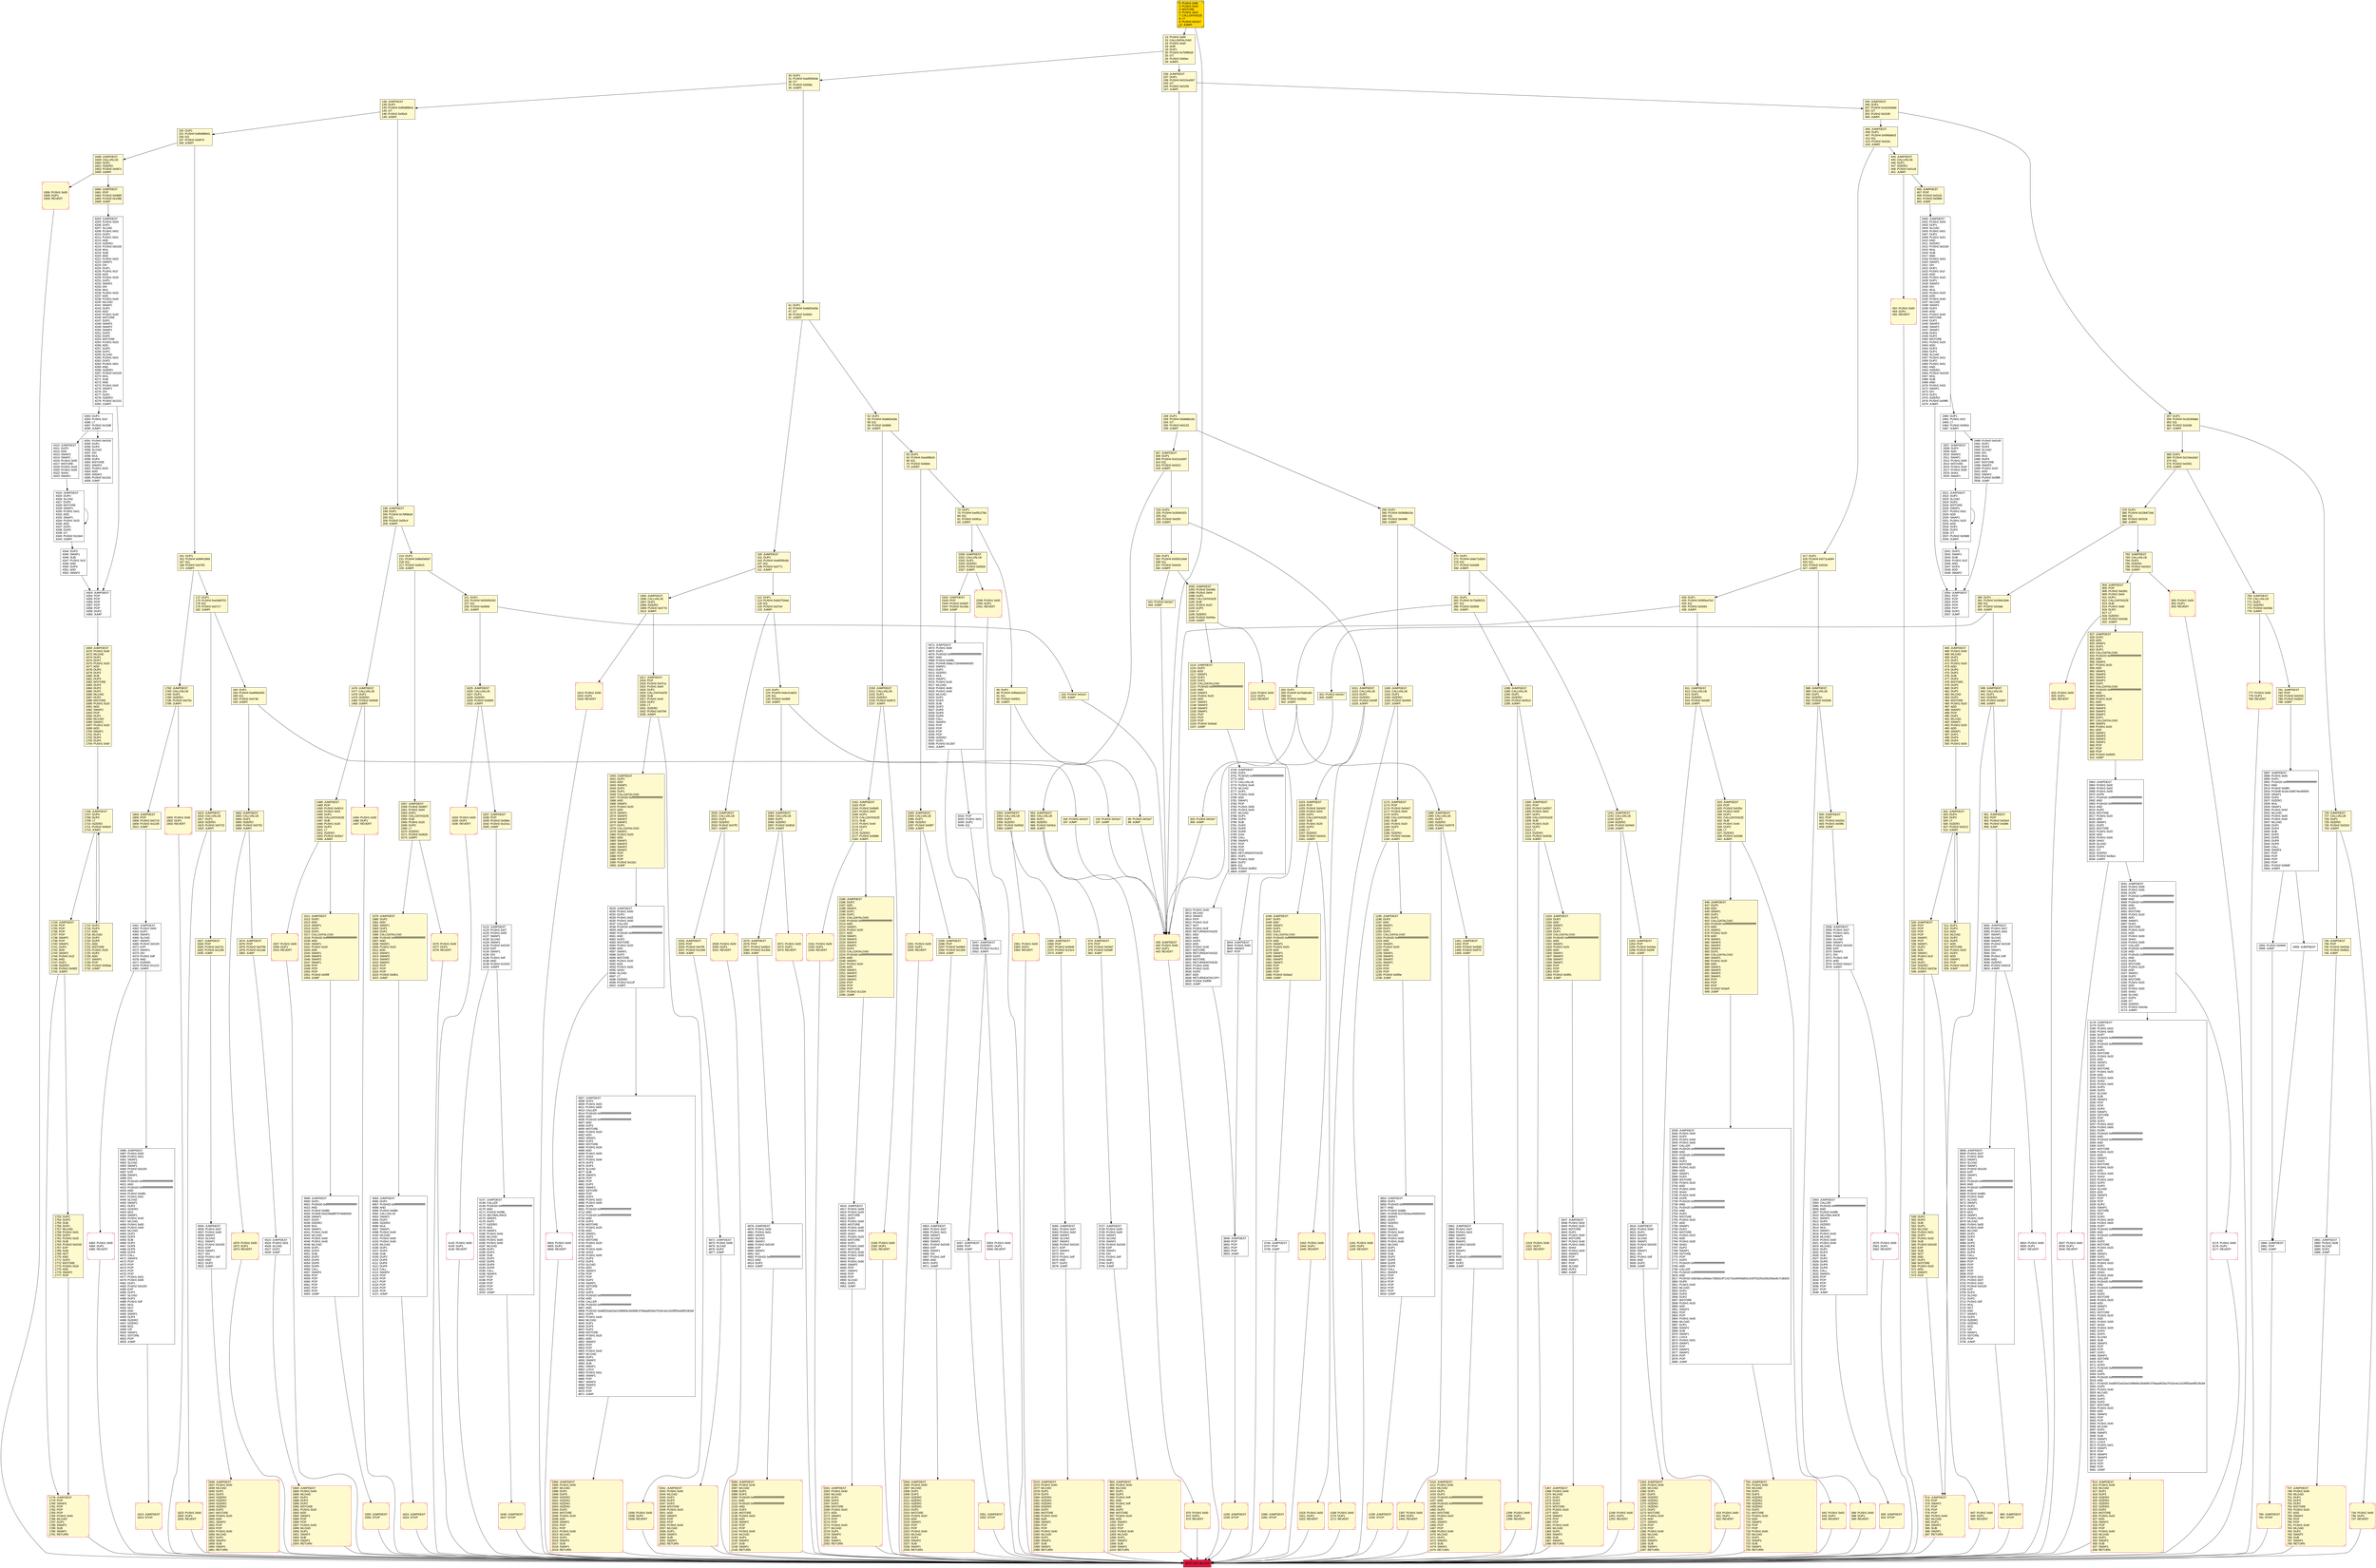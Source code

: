 digraph G {
bgcolor=transparent rankdir=UD;
node [shape=box style=filled color=black fillcolor=white fontname=arial fontcolor=black];
2032 [label="2032: JUMPDEST\l2033: POP\l2034: PUSH2 0x07f9\l2037: PUSH2 0x1308\l2040: JUMP\l" fillcolor=lemonchiffon ];
303 [label="303: PUSH2 0x01b7\l306: JUMP\l" fillcolor=lemonchiffon ];
1836 [label="1836: JUMPDEST\l1837: PUSH1 0x40\l1839: MLOAD\l1840: DUP1\l1841: DUP3\l1842: ISZERO\l1843: ISZERO\l1844: ISZERO\l1845: ISZERO\l1846: DUP2\l1847: MSTORE\l1848: PUSH1 0x20\l1850: ADD\l1851: SWAP2\l1852: POP\l1853: POP\l1854: PUSH1 0x40\l1856: MLOAD\l1857: DUP1\l1858: SWAP2\l1859: SUB\l1860: SWAP1\l1861: RETURN\l" fillcolor=lemonchiffon shape=Msquare color=crimson ];
947 [label="947: PUSH1 0x00\l949: DUP1\l950: REVERT\l" fillcolor=lemonchiffon shape=Msquare color=crimson ];
112 [label="112: DUP1\l113: PUSH4 0xbb2754ad\l118: EQ\l119: PUSH2 0x07e4\l122: JUMPI\l" fillcolor=lemonchiffon ];
1401 [label="1401: JUMPDEST\l1402: POP\l1403: PUSH2 0x0582\l1406: PUSH2 0x0f79\l1409: JUMP\l" fillcolor=lemonchiffon ];
827 [label="827: JUMPDEST\l828: DUP2\l829: ADD\l830: SWAP1\l831: DUP1\l832: DUP1\l833: CALLDATALOAD\l834: PUSH20 0xffffffffffffffffffffffffffffffffffffffff\l855: AND\l856: SWAP1\l857: PUSH1 0x20\l859: ADD\l860: SWAP1\l861: SWAP3\l862: SWAP2\l863: SWAP1\l864: DUP1\l865: CALLDATALOAD\l866: PUSH20 0xffffffffffffffffffffffffffffffffffffffff\l887: AND\l888: SWAP1\l889: PUSH1 0x20\l891: ADD\l892: SWAP1\l893: SWAP3\l894: SWAP2\l895: SWAP1\l896: DUP1\l897: CALLDATALOAD\l898: SWAP1\l899: PUSH1 0x20\l901: ADD\l902: SWAP1\l903: SWAP3\l904: SWAP2\l905: SWAP1\l906: POP\l907: POP\l908: POP\l909: PUSH2 0x0b93\l912: JUMP\l" fillcolor=lemonchiffon ];
5053 [label="5053: PUSH1 0x00\l5055: DUP1\l5056: REVERT\l" shape=Msquare color=crimson ];
1733 [label="1733: JUMPDEST\l1734: POP\l1735: POP\l1736: POP\l1737: POP\l1738: SWAP1\l1739: POP\l1740: SWAP1\l1741: DUP2\l1742: ADD\l1743: SWAP1\l1744: PUSH1 0x1f\l1746: AND\l1747: DUP1\l1748: ISZERO\l1749: PUSH2 0x06f2\l1752: JUMPI\l" fillcolor=lemonchiffon ];
1323 [label="1323: JUMPDEST\l1324: DUP2\l1325: ADD\l1326: SWAP1\l1327: DUP1\l1328: DUP1\l1329: CALLDATALOAD\l1330: PUSH20 0xffffffffffffffffffffffffffffffffffffffff\l1351: AND\l1352: SWAP1\l1353: PUSH1 0x20\l1355: ADD\l1356: SWAP1\l1357: SWAP3\l1358: SWAP2\l1359: SWAP1\l1360: POP\l1361: POP\l1362: POP\l1363: PUSH2 0x0f61\l1366: JUMP\l" fillcolor=lemonchiffon ];
390 [label="390: DUP1\l391: PUSH4 0x294e1b8e\l396: EQ\l397: PUSH2 0x03ab\l400: JUMPI\l" fillcolor=lemonchiffon ];
183 [label="183: DUP1\l184: PUSH4 0xa858a350\l189: EQ\l190: PUSH2 0x0746\l193: JUMPI\l" fillcolor=lemonchiffon ];
4607 [label="4607: JUMPDEST\l4608: DUP2\l4609: PUSH1 0x02\l4611: PUSH1 0x00\l4613: CALLER\l4614: PUSH20 0xffffffffffffffffffffffffffffffffffffffff\l4635: AND\l4636: PUSH20 0xffffffffffffffffffffffffffffffffffffffff\l4657: AND\l4658: DUP2\l4659: MSTORE\l4660: PUSH1 0x20\l4662: ADD\l4663: SWAP1\l4664: DUP2\l4665: MSTORE\l4666: PUSH1 0x20\l4668: ADD\l4669: PUSH1 0x00\l4671: SHA3\l4672: PUSH1 0x00\l4674: DUP3\l4675: DUP3\l4676: SLOAD\l4677: SUB\l4678: SWAP3\l4679: POP\l4680: POP\l4681: DUP2\l4682: SWAP1\l4683: SSTORE\l4684: POP\l4685: DUP2\l4686: PUSH1 0x02\l4688: PUSH1 0x00\l4690: DUP6\l4691: PUSH20 0xffffffffffffffffffffffffffffffffffffffff\l4712: AND\l4713: PUSH20 0xffffffffffffffffffffffffffffffffffffffff\l4734: AND\l4735: DUP2\l4736: MSTORE\l4737: PUSH1 0x20\l4739: ADD\l4740: SWAP1\l4741: DUP2\l4742: MSTORE\l4743: PUSH1 0x20\l4745: ADD\l4746: PUSH1 0x00\l4748: SHA3\l4749: PUSH1 0x00\l4751: DUP3\l4752: DUP3\l4753: SLOAD\l4754: ADD\l4755: SWAP3\l4756: POP\l4757: POP\l4758: DUP2\l4759: SWAP1\l4760: SSTORE\l4761: POP\l4762: DUP3\l4763: PUSH20 0xffffffffffffffffffffffffffffffffffffffff\l4784: AND\l4785: CALLER\l4786: PUSH20 0xffffffffffffffffffffffffffffffffffffffff\l4807: AND\l4808: PUSH32 0xddf252ad1be2c89b69c2b068fc378daa952ba7f163c4a11628f55a4df523b3ef\l4841: DUP5\l4842: PUSH1 0x40\l4844: MLOAD\l4845: DUP1\l4846: DUP3\l4847: DUP2\l4848: MSTORE\l4849: PUSH1 0x20\l4851: ADD\l4852: SWAP2\l4853: POP\l4854: POP\l4855: PUSH1 0x40\l4857: MLOAD\l4858: DUP1\l4859: SWAP2\l4860: SUB\l4861: SWAP1\l4862: LOG3\l4863: PUSH1 0x01\l4865: SWAP1\l4866: POP\l4867: SWAP3\l4868: SWAP2\l4869: POP\l4870: POP\l4871: JUMP\l" ];
1936 [label="1936: PUSH1 0x00\l1938: DUP1\l1939: REVERT\l" fillcolor=lemonchiffon shape=Msquare color=crimson ];
611 [label="611: JUMPDEST\l612: CALLVALUE\l613: DUP1\l614: ISZERO\l615: PUSH2 0x026f\l618: JUMPI\l" fillcolor=lemonchiffon ];
5060 [label="5060: JUMPDEST\l5061: PUSH1 0x07\l5063: PUSH1 0x02\l5065: SWAP1\l5066: SLOAD\l5067: SWAP1\l5068: PUSH2 0x0100\l5071: EXP\l5072: SWAP1\l5073: DIV\l5074: PUSH1 0xff\l5076: AND\l5077: DUP2\l5078: JUMP\l" ];
1172 [label="1172: JUMPDEST\l1173: POP\l1174: PUSH2 0x04d7\l1177: PUSH1 0x04\l1179: DUP1\l1180: CALLDATASIZE\l1181: SUB\l1182: PUSH1 0x20\l1184: DUP2\l1185: LT\l1186: ISZERO\l1187: PUSH2 0x04ab\l1190: JUMPI\l" fillcolor=lemonchiffon ];
1253 [label="1253: JUMPDEST\l1254: POP\l1255: PUSH2 0x04ee\l1258: PUSH2 0x0f4f\l1261: JUMP\l" fillcolor=lemonchiffon ];
1669 [label="1669: JUMPDEST\l1670: PUSH1 0x40\l1672: MLOAD\l1673: DUP1\l1674: DUP1\l1675: PUSH1 0x20\l1677: ADD\l1678: DUP3\l1679: DUP2\l1680: SUB\l1681: DUP3\l1682: MSTORE\l1683: DUP4\l1684: DUP2\l1685: DUP2\l1686: MLOAD\l1687: DUP2\l1688: MSTORE\l1689: PUSH1 0x20\l1691: ADD\l1692: SWAP2\l1693: POP\l1694: DUP1\l1695: MLOAD\l1696: SWAP1\l1697: PUSH1 0x20\l1699: ADD\l1700: SWAP1\l1701: DUP1\l1702: DUP4\l1703: DUP4\l1704: PUSH1 0x00\l" fillcolor=lemonchiffon ];
368 [label="368: DUP1\l369: PUSH4 0x216ea3a2\l374: EQ\l375: PUSH2 0x0301\l378: JUMPI\l" fillcolor=lemonchiffon ];
1241 [label="1241: JUMPDEST\l1242: CALLVALUE\l1243: DUP1\l1244: ISZERO\l1245: PUSH2 0x04e5\l1248: JUMPI\l" fillcolor=lemonchiffon ];
511 [label="511: DUP1\l512: DUP3\l513: ADD\l514: MLOAD\l515: DUP2\l516: DUP5\l517: ADD\l518: MSTORE\l519: PUSH1 0x20\l521: DUP2\l522: ADD\l523: SWAP1\l524: POP\l525: PUSH2 0x01f6\l528: JUMP\l" fillcolor=lemonchiffon ];
3727 [label="3727: JUMPDEST\l3728: PUSH1 0x05\l3730: PUSH1 0x00\l3732: SWAP1\l3733: SLOAD\l3734: SWAP1\l3735: PUSH2 0x0100\l3738: EXP\l3739: SWAP1\l3740: DIV\l3741: PUSH1 0xff\l3743: AND\l3744: DUP2\l3745: JUMP\l" ];
2304 [label="2304: JUMPDEST\l2305: PUSH1 0x40\l2307: MLOAD\l2308: DUP1\l2309: DUP3\l2310: ISZERO\l2311: ISZERO\l2312: ISZERO\l2313: ISZERO\l2314: DUP2\l2315: MSTORE\l2316: PUSH1 0x20\l2318: ADD\l2319: SWAP2\l2320: POP\l2321: POP\l2322: PUSH1 0x40\l2324: MLOAD\l2325: DUP1\l2326: SWAP2\l2327: SUB\l2328: SWAP1\l2329: RETURN\l" fillcolor=lemonchiffon shape=Msquare color=crimson ];
1827 [label="1827: JUMPDEST\l1828: POP\l1829: PUSH2 0x072c\l1832: PUSH2 0x1198\l1835: JUMP\l" fillcolor=lemonchiffon ];
1507 [label="1507: PUSH1 0x00\l1509: DUP1\l1510: REVERT\l" fillcolor=lemonchiffon shape=Msquare color=crimson ];
3848 [label="3848: JUMPDEST\l3849: POP\l3850: POP\l3851: POP\l3852: POP\l3853: JUMP\l" ];
2639 [label="2639: JUMPDEST\l2640: PUSH1 0x00\l2642: DUP2\l2643: PUSH1 0x09\l2645: PUSH1 0x00\l2647: CALLER\l2648: PUSH20 0xffffffffffffffffffffffffffffffffffffffff\l2669: AND\l2670: PUSH20 0xffffffffffffffffffffffffffffffffffffffff\l2691: AND\l2692: DUP2\l2693: MSTORE\l2694: PUSH1 0x20\l2696: ADD\l2697: SWAP1\l2698: DUP2\l2699: MSTORE\l2700: PUSH1 0x20\l2702: ADD\l2703: PUSH1 0x00\l2705: SHA3\l2706: PUSH1 0x00\l2708: DUP6\l2709: PUSH20 0xffffffffffffffffffffffffffffffffffffffff\l2730: AND\l2731: PUSH20 0xffffffffffffffffffffffffffffffffffffffff\l2752: AND\l2753: DUP2\l2754: MSTORE\l2755: PUSH1 0x20\l2757: ADD\l2758: SWAP1\l2759: DUP2\l2760: MSTORE\l2761: PUSH1 0x20\l2763: ADD\l2764: PUSH1 0x00\l2766: SHA3\l2767: DUP2\l2768: SWAP1\l2769: SSTORE\l2770: POP\l2771: DUP3\l2772: PUSH20 0xffffffffffffffffffffffffffffffffffffffff\l2793: AND\l2794: CALLER\l2795: PUSH20 0xffffffffffffffffffffffffffffffffffffffff\l2816: AND\l2817: PUSH32 0x8c5be1e5ebec7d5bd14f71427d1e84f3dd0314c0f7b2291e5b200ac8c7c3b925\l2850: DUP5\l2851: PUSH1 0x40\l2853: MLOAD\l2854: DUP1\l2855: DUP3\l2856: DUP2\l2857: MSTORE\l2858: PUSH1 0x20\l2860: ADD\l2861: SWAP2\l2862: POP\l2863: POP\l2864: PUSH1 0x40\l2866: MLOAD\l2867: DUP1\l2868: SWAP2\l2869: SUB\l2870: SWAP1\l2871: LOG3\l2872: PUSH1 0x01\l2874: SWAP1\l2875: POP\l2876: SWAP3\l2877: SWAP2\l2878: POP\l2879: POP\l2880: JUMP\l" ];
2041 [label="2041: JUMPDEST\l2042: PUSH1 0x40\l2044: MLOAD\l2045: DUP1\l2046: DUP3\l2047: DUP2\l2048: MSTORE\l2049: PUSH1 0x20\l2051: ADD\l2052: SWAP2\l2053: POP\l2054: POP\l2055: PUSH1 0x40\l2057: MLOAD\l2058: DUP1\l2059: SWAP2\l2060: SUB\l2061: SWAP1\l2062: RETURN\l" fillcolor=lemonchiffon shape=Msquare color=crimson ];
345 [label="345: JUMPDEST\l346: DUP1\l347: PUSH4 0x18160ddd\l352: GT\l353: PUSH2 0x0195\l356: JUMPI\l" fillcolor=lemonchiffon ];
1579 [label="1579: JUMPDEST\l1580: DUP2\l1581: ADD\l1582: SWAP1\l1583: DUP1\l1584: DUP1\l1585: CALLDATALOAD\l1586: PUSH20 0xffffffffffffffffffffffffffffffffffffffff\l1607: AND\l1608: SWAP1\l1609: PUSH1 0x20\l1611: ADD\l1612: SWAP1\l1613: SWAP3\l1614: SWAP2\l1615: SWAP1\l1616: POP\l1617: POP\l1618: POP\l1619: PUSH2 0x0fe1\l1622: JUMP\l" fillcolor=lemonchiffon ];
2028 [label="2028: PUSH1 0x00\l2030: DUP1\l2031: REVERT\l" fillcolor=lemonchiffon shape=Msquare color=crimson ];
4953 [label="4953: JUMPDEST\l4954: PUSH1 0x07\l4956: PUSH1 0x01\l4958: SWAP1\l4959: SLOAD\l4960: SWAP1\l4961: PUSH2 0x0100\l4964: EXP\l4965: SWAP1\l4966: DIV\l4967: PUSH1 0xff\l4969: AND\l4970: DUP2\l4971: JUMP\l" ];
100 [label="100: JUMPDEST\l101: DUP1\l102: PUSH4 0xa9059cbb\l107: EQ\l108: PUSH2 0x0771\l111: JUMPI\l" fillcolor=lemonchiffon ];
960 [label="960: JUMPDEST\l961: STOP\l" fillcolor=lemonchiffon shape=Msquare color=crimson ];
1488 [label="1488: JUMPDEST\l1489: POP\l1490: PUSH2 0x0613\l1493: PUSH1 0x04\l1495: DUP1\l1496: CALLDATASIZE\l1497: SUB\l1498: PUSH1 0x20\l1500: DUP2\l1501: LT\l1502: ISZERO\l1503: PUSH2 0x05e7\l1506: JUMPI\l" fillcolor=lemonchiffon ];
1019 [label="1019: PUSH1 0x00\l1021: DUP1\l1022: REVERT\l" fillcolor=lemonchiffon shape=Msquare color=crimson ];
4603 [label="4603: PUSH1 0x00\l4605: DUP1\l4606: REVERT\l" shape=Msquare color=crimson ];
4386 [label="4386: JUMPDEST\l4387: PUSH1 0x00\l4389: PUSH1 0x01\l4391: SWAP1\l4392: SLOAD\l4393: SWAP1\l4394: PUSH2 0x0100\l4397: EXP\l4398: SWAP1\l4399: DIV\l4400: PUSH20 0xffffffffffffffffffffffffffffffffffffffff\l4421: AND\l4422: PUSH20 0xffffffffffffffffffffffffffffffffffffffff\l4443: AND\l4444: PUSH2 0x08fc\l4447: PUSH1 0x01\l4449: SLOAD\l4450: SWAP1\l4451: DUP2\l4452: ISZERO\l4453: MUL\l4454: SWAP1\l4455: PUSH1 0x40\l4457: MLOAD\l4458: PUSH1 0x00\l4460: PUSH1 0x40\l4462: MLOAD\l4463: DUP1\l4464: DUP4\l4465: SUB\l4466: DUP2\l4467: DUP6\l4468: DUP9\l4469: DUP9\l4470: CALL\l4471: SWAP4\l4472: POP\l4473: POP\l4474: POP\l4475: POP\l4476: POP\l4477: PUSH1 0x01\l4479: PUSH1 0x00\l4481: DUP1\l4482: PUSH2 0x0100\l4485: EXP\l4486: DUP2\l4487: SLOAD\l4488: DUP2\l4489: PUSH1 0xff\l4491: MUL\l4492: NOT\l4493: AND\l4494: SWAP1\l4495: DUP4\l4496: ISZERO\l4497: ISZERO\l4498: MUL\l4499: OR\l4500: SWAP1\l4501: SSTORE\l4502: POP\l4503: JUMP\l" ];
0 [label="0: PUSH1 0x80\l2: PUSH1 0x40\l4: MSTORE\l5: PUSH1 0x04\l7: CALLDATASIZE\l8: LT\l9: PUSH2 0x01b7\l12: JUMPI\l" fillcolor=lemonchiffon shape=Msquare fillcolor=gold ];
330 [label="330: DUP1\l331: PUSH4 0x550c16d4\l336: EQ\l337: PUSH2 0x0444\l340: JUMPI\l" fillcolor=lemonchiffon ];
983 [label="983: JUMPDEST\l984: PUSH1 0x40\l986: MLOAD\l987: DUP1\l988: DUP3\l989: PUSH1 0xff\l991: AND\l992: PUSH1 0xff\l994: AND\l995: DUP2\l996: MSTORE\l997: PUSH1 0x20\l999: ADD\l1000: SWAP2\l1001: POP\l1002: POP\l1003: PUSH1 0x40\l1005: MLOAD\l1006: DUP1\l1007: SWAP2\l1008: SUB\l1009: SWAP1\l1010: RETURN\l" fillcolor=lemonchiffon shape=Msquare color=crimson ];
738 [label="738: JUMPDEST\l739: POP\l740: PUSH2 0x02eb\l743: PUSH2 0x0b41\l746: JUMP\l" fillcolor=lemonchiffon ];
221 [label="221: DUP1\l222: PUSH4 0x93459192\l227: EQ\l228: PUSH2 0x0659\l231: JUMPI\l" fillcolor=lemonchiffon ];
452 [label="452: PUSH1 0x00\l454: DUP1\l455: REVERT\l" fillcolor=lemonchiffon shape=Msquare color=crimson ];
1160 [label="1160: JUMPDEST\l1161: CALLVALUE\l1162: DUP1\l1163: ISZERO\l1164: PUSH2 0x0494\l1167: JUMPI\l" fillcolor=lemonchiffon ];
646 [label="646: JUMPDEST\l647: DUP2\l648: ADD\l649: SWAP1\l650: DUP1\l651: DUP1\l652: CALLDATALOAD\l653: PUSH20 0xffffffffffffffffffffffffffffffffffffffff\l674: AND\l675: SWAP1\l676: PUSH1 0x20\l678: ADD\l679: SWAP1\l680: SWAP3\l681: SWAP2\l682: SWAP1\l683: DUP1\l684: CALLDATALOAD\l685: SWAP1\l686: PUSH1 0x20\l688: ADD\l689: SWAP1\l690: SWAP3\l691: SWAP2\l692: SWAP1\l693: POP\l694: POP\l695: POP\l696: PUSH2 0x0a4f\l699: JUMP\l" fillcolor=lemonchiffon ];
970 [label="970: PUSH1 0x00\l972: DUP1\l973: REVERT\l" fillcolor=lemonchiffon shape=Msquare color=crimson ];
1484 [label="1484: PUSH1 0x00\l1486: DUP1\l1487: REVERT\l" fillcolor=lemonchiffon shape=Msquare color=crimson ];
3749 [label="3749: JUMPDEST\l3750: DUP1\l3751: PUSH20 0xffffffffffffffffffffffffffffffffffffffff\l3772: AND\l3773: CALLVALUE\l3774: PUSH1 0x40\l3776: MLOAD\l3777: DUP1\l3778: PUSH1 0x00\l3780: ADD\l3781: SWAP1\l3782: POP\l3783: PUSH1 0x00\l3785: PUSH1 0x40\l3787: MLOAD\l3788: DUP1\l3789: DUP4\l3790: SUB\l3791: DUP2\l3792: DUP6\l3793: DUP8\l3794: GAS\l3795: CALL\l3796: SWAP3\l3797: POP\l3798: POP\l3799: POP\l3800: RETURNDATASIZE\l3801: DUP1\l3802: PUSH1 0x00\l3804: DUP2\l3805: EQ\l3806: PUSH2 0x0f03\l3809: JUMPI\l" ];
161 [label="161: DUP1\l162: PUSH4 0x994c3bfd\l167: EQ\l168: PUSH2 0x0700\l171: JUMPI\l" fillcolor=lemonchiffon ];
1288 [label="1288: JUMPDEST\l1289: CALLVALUE\l1290: DUP1\l1291: ISZERO\l1292: PUSH2 0x0514\l1295: JUMPI\l" fillcolor=lemonchiffon ];
1917 [label="1917: JUMPDEST\l1918: POP\l1919: PUSH2 0x07ca\l1922: PUSH1 0x04\l1924: DUP1\l1925: CALLDATASIZE\l1926: SUB\l1927: PUSH1 0x40\l1929: DUP2\l1930: LT\l1931: ISZERO\l1932: PUSH2 0x0794\l1935: JUMPI\l" fillcolor=lemonchiffon ];
3961 [label="3961: JUMPDEST\l3962: PUSH1 0x07\l3964: PUSH1 0x03\l3966: SWAP1\l3967: SLOAD\l3968: SWAP1\l3969: PUSH2 0x0100\l3972: EXP\l3973: SWAP1\l3974: DIV\l3975: PUSH20 0xffffffffffffffffffffffffffffffffffffffff\l3996: AND\l3997: DUP2\l3998: JUMP\l" ];
2374 [label="2374: JUMPDEST\l2375: PUSH1 0x40\l2377: MLOAD\l2378: DUP1\l2379: DUP3\l2380: ISZERO\l2381: ISZERO\l2382: ISZERO\l2383: ISZERO\l2384: DUP2\l2385: MSTORE\l2386: PUSH1 0x20\l2388: ADD\l2389: SWAP2\l2390: POP\l2391: POP\l2392: PUSH1 0x40\l2394: MLOAD\l2395: DUP1\l2396: SWAP2\l2397: SUB\l2398: SWAP1\l2399: RETURN\l" fillcolor=lemonchiffon shape=Msquare color=crimson ];
3037 [label="3037: PUSH1 0x00\l3039: DUP1\l3040: REVERT\l" shape=Msquare color=crimson ];
341 [label="341: PUSH2 0x01b7\l344: JUMP\l" fillcolor=lemonchiffon ];
800 [label="800: PUSH1 0x00\l802: DUP1\l803: REVERT\l" fillcolor=lemonchiffon shape=Msquare color=crimson ];
1813 [label="1813: JUMPDEST\l1814: STOP\l" fillcolor=lemonchiffon shape=Msquare color=crimson ];
790 [label="790: JUMPDEST\l791: STOP\l" fillcolor=lemonchiffon shape=Msquare color=crimson ];
2338 [label="2338: PUSH1 0x00\l2340: DUP1\l2341: REVERT\l" fillcolor=lemonchiffon shape=Msquare color=crimson ];
1319 [label="1319: PUSH1 0x00\l1321: DUP1\l1322: REVERT\l" fillcolor=lemonchiffon shape=Msquare color=crimson ];
769 [label="769: JUMPDEST\l770: CALLVALUE\l771: DUP1\l772: ISZERO\l773: PUSH2 0x030d\l776: JUMPI\l" fillcolor=lemonchiffon ];
623 [label="623: JUMPDEST\l624: POP\l625: PUSH2 0x02bc\l628: PUSH1 0x04\l630: DUP1\l631: CALLDATASIZE\l632: SUB\l633: PUSH1 0x40\l635: DUP2\l636: LT\l637: ISZERO\l638: PUSH2 0x0286\l641: JUMPI\l" fillcolor=lemonchiffon ];
4291 [label="4291: PUSH2 0x0100\l4294: DUP1\l4295: DUP4\l4296: SLOAD\l4297: DIV\l4298: MUL\l4299: DUP4\l4300: MSTORE\l4301: SWAP2\l4302: PUSH1 0x20\l4304: ADD\l4305: SWAP2\l4306: PUSH2 0x1101\l4309: JUMP\l" ];
1874 [label="1874: JUMPDEST\l1875: POP\l1876: PUSH2 0x075b\l1879: PUSH2 0x11ab\l1882: JUMP\l" fillcolor=lemonchiffon ];
823 [label="823: PUSH1 0x00\l825: DUP1\l826: REVERT\l" fillcolor=lemonchiffon shape=Msquare color=crimson ];
2361 [label="2361: PUSH1 0x00\l2363: DUP1\l2364: REVERT\l" fillcolor=lemonchiffon shape=Msquare color=crimson ];
1195 [label="1195: JUMPDEST\l1196: DUP2\l1197: ADD\l1198: SWAP1\l1199: DUP1\l1200: DUP1\l1201: CALLDATALOAD\l1202: PUSH20 0xffffffffffffffffffffffffffffffffffffffff\l1223: AND\l1224: SWAP1\l1225: PUSH1 0x20\l1227: ADD\l1228: SWAP1\l1229: SWAP3\l1230: SWAP2\l1231: SWAP1\l1232: POP\l1233: POP\l1234: POP\l1235: PUSH2 0x0f0e\l1238: JUMP\l" fillcolor=lemonchiffon ];
4283 [label="4283: DUP1\l4284: PUSH1 0x1f\l4286: LT\l4287: PUSH2 0x10d6\l4290: JUMPI\l" ];
529 [label="529: JUMPDEST\l530: POP\l531: POP\l532: POP\l533: POP\l534: SWAP1\l535: POP\l536: SWAP1\l537: DUP2\l538: ADD\l539: SWAP1\l540: PUSH1 0x1f\l542: AND\l543: DUP1\l544: ISZERO\l545: PUSH2 0x023e\l548: JUMPI\l" fillcolor=lemonchiffon ];
777 [label="777: PUSH1 0x00\l779: DUP1\l780: REVERT\l" fillcolor=lemonchiffon shape=Msquare color=crimson ];
1940 [label="1940: JUMPDEST\l1941: DUP2\l1942: ADD\l1943: SWAP1\l1944: DUP1\l1945: DUP1\l1946: CALLDATALOAD\l1947: PUSH20 0xffffffffffffffffffffffffffffffffffffffff\l1968: AND\l1969: SWAP1\l1970: PUSH1 0x20\l1972: ADD\l1973: SWAP1\l1974: SWAP3\l1975: SWAP2\l1976: SWAP1\l1977: DUP1\l1978: CALLDATALOAD\l1979: SWAP1\l1980: PUSH1 0x20\l1982: ADD\l1983: SWAP1\l1984: SWAP3\l1985: SWAP2\l1986: SWAP1\l1987: POP\l1988: POP\l1989: POP\l1990: PUSH2 0x11b1\l1993: JUMP\l" fillcolor=lemonchiffon ];
1800 [label="1800: PUSH1 0x00\l1802: DUP1\l1803: REVERT\l" fillcolor=lemonchiffon shape=Msquare color=crimson ];
913 [label="913: JUMPDEST\l914: PUSH1 0x40\l916: MLOAD\l917: DUP1\l918: DUP3\l919: ISZERO\l920: ISZERO\l921: ISZERO\l922: ISZERO\l923: DUP2\l924: MSTORE\l925: PUSH1 0x20\l927: ADD\l928: SWAP2\l929: POP\l930: POP\l931: PUSH1 0x40\l933: MLOAD\l934: DUP1\l935: SWAP2\l936: SUB\l937: SWAP1\l938: RETURN\l" fillcolor=lemonchiffon shape=Msquare color=crimson ];
2480 [label="2480: DUP1\l2481: PUSH1 0x1f\l2483: LT\l2484: PUSH2 0x09cb\l2487: JUMPI\l" ];
2150 [label="2150: JUMPDEST\l2151: CALLVALUE\l2152: DUP1\l2153: ISZERO\l2154: PUSH2 0x0872\l2157: JUMPI\l" fillcolor=lemonchiffon ];
74 [label="74: DUP1\l75: PUSH4 0xef5c27b6\l80: EQ\l81: PUSH2 0x091a\l84: JUMPI\l" fillcolor=lemonchiffon ];
1296 [label="1296: PUSH1 0x00\l1298: DUP1\l1299: REVERT\l" fillcolor=lemonchiffon shape=Msquare color=crimson ];
2521 [label="2521: JUMPDEST\l2522: DUP2\l2523: SLOAD\l2524: DUP2\l2525: MSTORE\l2526: SWAP1\l2527: PUSH1 0x01\l2529: ADD\l2530: SWAP1\l2531: PUSH1 0x20\l2533: ADD\l2534: DUP1\l2535: DUP4\l2536: GT\l2537: PUSH2 0x09d9\l2540: JUMPI\l" ];
3854 [label="3854: JUMPDEST\l3855: DUP1\l3856: PUSH20 0xffffffffffffffffffffffffffffffffffffffff\l3877: AND\l3878: PUSH2 0x08fc\l3881: PUSH8 0x3782dace9d900000\l3890: SWAP1\l3891: DUP2\l3892: ISZERO\l3893: MUL\l3894: SWAP1\l3895: PUSH1 0x40\l3897: MLOAD\l3898: PUSH1 0x00\l3900: PUSH1 0x40\l3902: MLOAD\l3903: DUP1\l3904: DUP4\l3905: SUB\l3906: DUP2\l3907: DUP6\l3908: DUP9\l3909: DUP9\l3910: CALL\l3911: SWAP4\l3912: POP\l3913: POP\l3914: POP\l3915: POP\l3916: POP\l3917: POP\l3918: JUMP\l" ];
2960 [label="2960: JUMPDEST\l2961: POP\l2962: JUMP\l" ];
401 [label="401: PUSH2 0x01b7\l404: JUMP\l" fillcolor=lemonchiffon ];
4065 [label="4065: JUMPDEST\l4066: DUP1\l4067: PUSH20 0xffffffffffffffffffffffffffffffffffffffff\l4088: AND\l4089: PUSH2 0x08fc\l4092: CALLVALUE\l4093: SWAP1\l4094: DUP2\l4095: ISZERO\l4096: MUL\l4097: SWAP1\l4098: PUSH1 0x40\l4100: MLOAD\l4101: PUSH1 0x00\l4103: PUSH1 0x40\l4105: MLOAD\l4106: DUP1\l4107: DUP4\l4108: SUB\l4109: DUP2\l4110: DUP6\l4111: DUP9\l4112: DUP9\l4113: CALL\l4114: SWAP4\l4115: POP\l4116: POP\l4117: POP\l4118: POP\l4119: POP\l4120: POP\l4121: JUMP\l" ];
2351 [label="2351: JUMPDEST\l2352: STOP\l" fillcolor=lemonchiffon shape=Msquare color=crimson ];
939 [label="939: JUMPDEST\l940: CALLVALUE\l941: DUP1\l942: ISZERO\l943: PUSH2 0x03b7\l946: JUMPI\l" fillcolor=lemonchiffon ];
1823 [label="1823: PUSH1 0x00\l1825: DUP1\l1826: REVERT\l" fillcolor=lemonchiffon shape=Msquare color=crimson ];
4382 [label="4382: PUSH1 0x00\l4384: DUP1\l4385: REVERT\l" shape=Msquare color=crimson ];
4344 [label="4344: DUP3\l4345: SWAP1\l4346: SUB\l4347: PUSH1 0x1f\l4349: AND\l4350: DUP3\l4351: ADD\l4352: SWAP2\l" ];
198 [label="198: JUMPDEST\l199: DUP1\l200: PUSH4 0x7bf98cbf\l205: EQ\l206: PUSH2 0x05c4\l209: JUMPI\l" fillcolor=lemonchiffon ];
13 [label="13: PUSH1 0x00\l15: CALLDATALOAD\l16: PUSH1 0xe0\l18: SHR\l19: DUP1\l20: PUSH4 0x7bf98cbf\l25: GT\l26: PUSH2 0x00ec\l29: JUMPI\l" fillcolor=lemonchiffon ];
1410 [label="1410: JUMPDEST\l1411: PUSH1 0x40\l1413: MLOAD\l1414: DUP1\l1415: DUP3\l1416: PUSH20 0xffffffffffffffffffffffffffffffffffffffff\l1437: AND\l1438: PUSH20 0xffffffffffffffffffffffffffffffffffffffff\l1459: AND\l1460: DUP2\l1461: MSTORE\l1462: PUSH1 0x20\l1464: ADD\l1465: SWAP2\l1466: POP\l1467: POP\l1468: PUSH1 0x40\l1470: MLOAD\l1471: DUP1\l1472: SWAP2\l1473: SUB\l1474: SWAP1\l1475: RETURN\l" fillcolor=lemonchiffon shape=Msquare color=crimson ];
2507 [label="2507: JUMPDEST\l2508: DUP3\l2509: ADD\l2510: SWAP2\l2511: SWAP1\l2512: PUSH1 0x00\l2514: MSTORE\l2515: PUSH1 0x20\l2517: PUSH1 0x00\l2519: SHA3\l2520: SWAP1\l" ];
41 [label="41: DUP1\l42: PUSH4 0xdd62ed3e\l47: GT\l48: PUSH2 0x0064\l51: JUMPI\l" fillcolor=lemonchiffon ];
2063 [label="2063: JUMPDEST\l2064: CALLVALUE\l2065: DUP1\l2066: ISZERO\l2067: PUSH2 0x081b\l2070: JUMPI\l" fillcolor=lemonchiffon ];
1397 [label="1397: PUSH1 0x00\l1399: DUP1\l1400: REVERT\l" fillcolor=lemonchiffon shape=Msquare color=crimson ];
307 [label="307: JUMPDEST\l308: DUP1\l309: PUSH4 0x313ce567\l314: EQ\l315: PUSH2 0x03c2\l318: JUMPI\l" fillcolor=lemonchiffon ];
150 [label="150: DUP1\l151: PUSH4 0x95d89b41\l156: EQ\l157: PUSH2 0x0670\l160: JUMPI\l" fillcolor=lemonchiffon ];
2955 [label="2955: PUSH2 0x0b90\l2958: JUMP\l" ];
2283 [label="2283: JUMPDEST\l2284: CALLVALUE\l2285: DUP1\l2286: ISZERO\l2287: PUSH2 0x08f7\l2290: JUMPI\l" fillcolor=lemonchiffon ];
1913 [label="1913: PUSH1 0x00\l1915: DUP1\l1916: REVERT\l" fillcolor=lemonchiffon shape=Msquare color=crimson ];
1046 [label="1046: JUMPDEST\l1047: DUP2\l1048: ADD\l1049: SWAP1\l1050: DUP1\l1051: DUP1\l1052: CALLDATALOAD\l1053: PUSH20 0xffffffffffffffffffffffffffffffffffffffff\l1074: AND\l1075: SWAP1\l1076: PUSH1 0x20\l1078: ADD\l1079: SWAP1\l1080: SWAP3\l1081: SWAP2\l1082: SWAP1\l1083: POP\l1084: POP\l1085: POP\l1086: PUSH2 0x0ea2\l1089: JUMP\l" fillcolor=lemonchiffon ];
3178 [label="3178: JUMPDEST\l3179: DUP2\l3180: PUSH1 0x02\l3182: PUSH1 0x00\l3184: DUP7\l3185: PUSH20 0xffffffffffffffffffffffffffffffffffffffff\l3206: AND\l3207: PUSH20 0xffffffffffffffffffffffffffffffffffffffff\l3228: AND\l3229: DUP2\l3230: MSTORE\l3231: PUSH1 0x20\l3233: ADD\l3234: SWAP1\l3235: DUP2\l3236: MSTORE\l3237: PUSH1 0x20\l3239: ADD\l3240: PUSH1 0x00\l3242: SHA3\l3243: PUSH1 0x00\l3245: DUP3\l3246: DUP3\l3247: SLOAD\l3248: SUB\l3249: SWAP3\l3250: POP\l3251: POP\l3252: DUP2\l3253: SWAP1\l3254: SSTORE\l3255: POP\l3256: DUP2\l3257: PUSH1 0x02\l3259: PUSH1 0x00\l3261: DUP6\l3262: PUSH20 0xffffffffffffffffffffffffffffffffffffffff\l3283: AND\l3284: PUSH20 0xffffffffffffffffffffffffffffffffffffffff\l3305: AND\l3306: DUP2\l3307: MSTORE\l3308: PUSH1 0x20\l3310: ADD\l3311: SWAP1\l3312: DUP2\l3313: MSTORE\l3314: PUSH1 0x20\l3316: ADD\l3317: PUSH1 0x00\l3319: SHA3\l3320: PUSH1 0x00\l3322: DUP3\l3323: DUP3\l3324: SLOAD\l3325: ADD\l3326: SWAP3\l3327: POP\l3328: POP\l3329: DUP2\l3330: SWAP1\l3331: SSTORE\l3332: POP\l3333: DUP2\l3334: PUSH1 0x09\l3336: PUSH1 0x00\l3338: DUP7\l3339: PUSH20 0xffffffffffffffffffffffffffffffffffffffff\l3360: AND\l3361: PUSH20 0xffffffffffffffffffffffffffffffffffffffff\l3382: AND\l3383: DUP2\l3384: MSTORE\l3385: PUSH1 0x20\l3387: ADD\l3388: SWAP1\l3389: DUP2\l3390: MSTORE\l3391: PUSH1 0x20\l3393: ADD\l3394: PUSH1 0x00\l3396: SHA3\l3397: PUSH1 0x00\l3399: CALLER\l3400: PUSH20 0xffffffffffffffffffffffffffffffffffffffff\l3421: AND\l3422: PUSH20 0xffffffffffffffffffffffffffffffffffffffff\l3443: AND\l3444: DUP2\l3445: MSTORE\l3446: PUSH1 0x20\l3448: ADD\l3449: SWAP1\l3450: DUP2\l3451: MSTORE\l3452: PUSH1 0x20\l3454: ADD\l3455: PUSH1 0x00\l3457: SHA3\l3458: PUSH1 0x00\l3460: DUP3\l3461: DUP3\l3462: SLOAD\l3463: SUB\l3464: SWAP3\l3465: POP\l3466: POP\l3467: DUP2\l3468: SWAP1\l3469: SSTORE\l3470: POP\l3471: DUP3\l3472: PUSH20 0xffffffffffffffffffffffffffffffffffffffff\l3493: AND\l3494: DUP5\l3495: PUSH20 0xffffffffffffffffffffffffffffffffffffffff\l3516: AND\l3517: PUSH32 0xddf252ad1be2c89b69c2b068fc378daa952ba7f163c4a11628f55a4df523b3ef\l3550: DUP5\l3551: PUSH1 0x40\l3553: MLOAD\l3554: DUP1\l3555: DUP3\l3556: DUP2\l3557: MSTORE\l3558: PUSH1 0x20\l3560: ADD\l3561: SWAP2\l3562: POP\l3563: POP\l3564: PUSH1 0x40\l3566: MLOAD\l3567: DUP1\l3568: SWAP2\l3569: SUB\l3570: SWAP1\l3571: LOG3\l3572: PUSH1 0x01\l3574: SWAP1\l3575: POP\l3576: SWAP4\l3577: SWAP3\l3578: POP\l3579: POP\l3580: POP\l3581: JUMP\l" ];
2558 [label="2558: JUMPDEST\l2559: PUSH1 0x07\l2561: PUSH1 0x01\l2563: SWAP1\l2564: SLOAD\l2565: SWAP1\l2566: PUSH2 0x0100\l2569: EXP\l2570: SWAP1\l2571: DIV\l2572: PUSH1 0xff\l2574: AND\l2575: PUSH2 0x0a17\l2578: JUMPI\l" ];
726 [label="726: JUMPDEST\l727: CALLVALUE\l728: DUP1\l729: ISZERO\l730: PUSH2 0x02e2\l733: JUMPI\l" fillcolor=lemonchiffon ];
1300 [label="1300: JUMPDEST\l1301: POP\l1302: PUSH2 0x0557\l1305: PUSH1 0x04\l1307: DUP1\l1308: CALLDATASIZE\l1309: SUB\l1310: PUSH1 0x20\l1312: DUP2\l1313: LT\l1314: ISZERO\l1315: PUSH2 0x052b\l1318: JUMPI\l" fillcolor=lemonchiffon ];
1367 [label="1367: JUMPDEST\l1368: PUSH1 0x40\l1370: MLOAD\l1371: DUP1\l1372: DUP3\l1373: DUP2\l1374: MSTORE\l1375: PUSH1 0x20\l1377: ADD\l1378: SWAP2\l1379: POP\l1380: POP\l1381: PUSH1 0x40\l1383: MLOAD\l1384: DUP1\l1385: SWAP2\l1386: SUB\l1387: SWAP1\l1388: RETURN\l" fillcolor=lemonchiffon shape=Msquare color=crimson ];
5057 [label="5057: JUMPDEST\l5058: POP\l5059: JUMP\l" ];
281 [label="281: DUP1\l282: PUSH4 0x70a08231\l287: EQ\l288: PUSH2 0x0508\l291: JUMPI\l" fillcolor=lemonchiffon ];
1883 [label="1883: JUMPDEST\l1884: PUSH1 0x40\l1886: MLOAD\l1887: DUP1\l1888: DUP3\l1889: DUP2\l1890: MSTORE\l1891: PUSH1 0x20\l1893: ADD\l1894: SWAP2\l1895: POP\l1896: POP\l1897: PUSH1 0x40\l1899: MLOAD\l1900: DUP1\l1901: SWAP2\l1902: SUB\l1903: SWAP1\l1904: RETURN\l" fillcolor=lemonchiffon shape=Msquare color=crimson ];
2488 [label="2488: PUSH2 0x0100\l2491: DUP1\l2492: DUP4\l2493: SLOAD\l2494: DIV\l2495: MUL\l2496: DUP4\l2497: MSTORE\l2498: SWAP2\l2499: PUSH1 0x20\l2501: ADD\l2502: SWAP2\l2503: PUSH2 0x09f6\l2506: JUMP\l" ];
3919 [label="3919: JUMPDEST\l3920: PUSH1 0x00\l3922: DUP1\l3923: SWAP1\l3924: SLOAD\l3925: SWAP1\l3926: PUSH2 0x0100\l3929: EXP\l3930: SWAP1\l3931: DIV\l3932: PUSH1 0xff\l3934: AND\l3935: DUP2\l3936: JUMP\l" ];
2075 [label="2075: JUMPDEST\l2076: POP\l2077: PUSH2 0x0824\l2080: PUSH2 0x130e\l2083: JUMP\l" fillcolor=lemonchiffon ];
138 [label="138: JUMPDEST\l139: DUP1\l140: PUSH4 0x95d89b41\l145: GT\l146: PUSH2 0x00c6\l149: JUMPI\l" fillcolor=lemonchiffon ];
1870 [label="1870: PUSH1 0x00\l1872: DUP1\l1873: REVERT\l" fillcolor=lemonchiffon shape=Msquare color=crimson ];
4529 [label="4529: JUMPDEST\l4530: PUSH1 0x00\l4532: DUP2\l4533: PUSH1 0x02\l4535: PUSH1 0x00\l4537: CALLER\l4538: PUSH20 0xffffffffffffffffffffffffffffffffffffffff\l4559: AND\l4560: PUSH20 0xffffffffffffffffffffffffffffffffffffffff\l4581: AND\l4582: DUP2\l4583: MSTORE\l4584: PUSH1 0x20\l4586: ADD\l4587: SWAP1\l4588: DUP2\l4589: MSTORE\l4590: PUSH1 0x20\l4592: ADD\l4593: PUSH1 0x00\l4595: SHA3\l4596: SLOAD\l4597: LT\l4598: ISZERO\l4599: PUSH2 0x11ff\l4602: JUMPI\l" ];
270 [label="270: DUP1\l271: PUSH4 0x6e71d3c5\l276: EQ\l277: PUSH2 0x04d9\l280: JUMPI\l" fillcolor=lemonchiffon ];
4972 [label="4972: JUMPDEST\l4973: PUSH1 0x00\l4975: DUP1\l4976: PUSH20 0xffffffffffffffffffffffffffffffffffffffff\l4997: AND\l4998: PUSH2 0x08fc\l5001: PUSH8 0x8ac7230489e80000\l5010: SWAP1\l5011: DUP2\l5012: ISZERO\l5013: MUL\l5014: SWAP1\l5015: PUSH1 0x40\l5017: MLOAD\l5018: PUSH1 0x00\l5020: PUSH1 0x40\l5022: MLOAD\l5023: DUP1\l5024: DUP4\l5025: SUB\l5026: DUP2\l5027: DUP6\l5028: DUP9\l5029: DUP9\l5030: CALL\l5031: SWAP4\l5032: POP\l5033: POP\l5034: POP\l5035: POP\l5036: ISZERO\l5037: DUP1\l5038: PUSH2 0x13b7\l5041: JUMPI\l" ];
1625 [label="1625: JUMPDEST\l1626: CALLVALUE\l1627: DUP1\l1628: ISZERO\l1629: PUSH2 0x0665\l1632: JUMPI\l" fillcolor=lemonchiffon ];
1011 [label="1011: JUMPDEST\l1012: CALLVALUE\l1013: DUP1\l1014: ISZERO\l1015: PUSH2 0x03ff\l1018: JUMPI\l" fillcolor=lemonchiffon ];
1994 [label="1994: JUMPDEST\l1995: PUSH1 0x40\l1997: MLOAD\l1998: DUP1\l1999: DUP3\l2000: ISZERO\l2001: ISZERO\l2002: ISZERO\l2003: ISZERO\l2004: DUP2\l2005: MSTORE\l2006: PUSH1 0x20\l2008: ADD\l2009: SWAP2\l2010: POP\l2011: POP\l2012: PUSH1 0x40\l2014: MLOAD\l2015: DUP1\l2016: SWAP2\l2017: SUB\l2018: SWAP1\l2019: RETURN\l" fillcolor=lemonchiffon shape=Msquare color=crimson ];
417 [label="417: DUP1\l418: PUSH4 0x071ceb64\l423: EQ\l424: PUSH2 0x024c\l427: JUMPI\l" fillcolor=lemonchiffon ];
4122 [label="4122: JUMPDEST\l4123: PUSH1 0x07\l4125: PUSH1 0x00\l4127: SWAP1\l4128: SLOAD\l4129: SWAP1\l4130: PUSH2 0x0100\l4133: EXP\l4134: SWAP1\l4135: DIV\l4136: PUSH1 0xff\l4138: AND\l4139: PUSH2 0x1033\l4142: JUMPI\l" ];
2963 [label="2963: JUMPDEST\l2964: PUSH1 0x00\l2966: PUSH1 0x02\l2968: PUSH1 0x00\l2970: DUP6\l2971: PUSH20 0xffffffffffffffffffffffffffffffffffffffff\l2992: AND\l2993: PUSH20 0xffffffffffffffffffffffffffffffffffffffff\l3014: AND\l3015: DUP2\l3016: MSTORE\l3017: PUSH1 0x20\l3019: ADD\l3020: SWAP1\l3021: DUP2\l3022: MSTORE\l3023: PUSH1 0x20\l3025: ADD\l3026: PUSH1 0x00\l3028: SHA3\l3029: SLOAD\l3030: DUP3\l3031: GT\l3032: ISZERO\l3033: PUSH2 0x0be1\l3036: JUMPI\l" ];
1511 [label="1511: JUMPDEST\l1512: DUP2\l1513: ADD\l1514: SWAP1\l1515: DUP1\l1516: DUP1\l1517: CALLDATALOAD\l1518: PUSH20 0xffffffffffffffffffffffffffffffffffffffff\l1539: AND\l1540: SWAP1\l1541: PUSH1 0x20\l1543: ADD\l1544: SWAP1\l1545: SWAP3\l1546: SWAP2\l1547: SWAP1\l1548: POP\l1549: POP\l1550: POP\l1551: PUSH2 0x0f9f\l1554: JUMP\l" fillcolor=lemonchiffon ];
1191 [label="1191: PUSH1 0x00\l1193: DUP1\l1194: REVERT\l" fillcolor=lemonchiffon shape=Msquare color=crimson ];
588 [label="588: JUMPDEST\l589: CALLVALUE\l590: DUP1\l591: ISZERO\l592: PUSH2 0x0258\l595: JUMPI\l" fillcolor=lemonchiffon ];
259 [label="259: DUP1\l260: PUSH4 0x58dbb19c\l265: EQ\l266: PUSH2 0x0488\l269: JUMPI\l" fillcolor=lemonchiffon ];
3608 [label="3608: JUMPDEST\l3609: PUSH1 0x07\l3611: PUSH1 0x03\l3613: SWAP1\l3614: SLOAD\l3615: SWAP1\l3616: PUSH2 0x0100\l3619: EXP\l3620: SWAP1\l3621: DIV\l3622: PUSH20 0xffffffffffffffffffffffffffffffffffffffff\l3643: AND\l3644: PUSH20 0xffffffffffffffffffffffffffffffffffffffff\l3665: AND\l3666: PUSH2 0x08fc\l3669: PUSH1 0x08\l3671: SLOAD\l3672: SWAP1\l3673: DUP2\l3674: ISZERO\l3675: MUL\l3676: SWAP1\l3677: PUSH1 0x40\l3679: MLOAD\l3680: PUSH1 0x00\l3682: PUSH1 0x40\l3684: MLOAD\l3685: DUP1\l3686: DUP4\l3687: SUB\l3688: DUP2\l3689: DUP6\l3690: DUP9\l3691: DUP9\l3692: CALL\l3693: SWAP4\l3694: POP\l3695: POP\l3696: POP\l3697: POP\l3698: POP\l3699: PUSH1 0x01\l3701: PUSH1 0x07\l3703: PUSH1 0x02\l3705: PUSH2 0x0100\l3708: EXP\l3709: DUP2\l3710: SLOAD\l3711: DUP2\l3712: PUSH1 0xff\l3714: MUL\l3715: NOT\l3716: AND\l3717: SWAP1\l3718: DUP4\l3719: ISZERO\l3720: ISZERO\l3721: MUL\l3722: OR\l3723: SWAP1\l3724: SSTORE\l3725: POP\l3726: JUMP\l" ];
1389 [label="1389: JUMPDEST\l1390: CALLVALUE\l1391: DUP1\l1392: ISZERO\l1393: PUSH2 0x0579\l1396: JUMPI\l" fillcolor=lemonchiffon ];
1158 [label="1158: JUMPDEST\l1159: STOP\l" fillcolor=lemonchiffon shape=Msquare color=crimson ];
781 [label="781: JUMPDEST\l782: POP\l783: PUSH2 0x0316\l786: PUSH2 0x0b47\l789: JUMP\l" fillcolor=lemonchiffon ];
2887 [label="2887: JUMPDEST\l2888: PUSH1 0x00\l2890: DUP1\l2891: PUSH20 0xffffffffffffffffffffffffffffffffffffffff\l2912: AND\l2913: PUSH2 0x08fc\l2916: PUSH8 0x1bc16d674ec80000\l2925: SWAP1\l2926: DUP2\l2927: ISZERO\l2928: MUL\l2929: SWAP1\l2930: PUSH1 0x40\l2932: MLOAD\l2933: PUSH1 0x00\l2935: PUSH1 0x40\l2937: MLOAD\l2938: DUP1\l2939: DUP4\l2940: SUB\l2941: DUP2\l2942: DUP6\l2943: DUP9\l2944: DUP9\l2945: CALL\l2946: SWAP4\l2947: POP\l2948: POP\l2949: POP\l2950: POP\l2951: PUSH2 0x0b8f\l2954: JUMPI\l" ];
792 [label="792: JUMPDEST\l793: CALLVALUE\l794: DUP1\l795: ISZERO\l796: PUSH2 0x0324\l799: JUMPI\l" fillcolor=lemonchiffon ];
962 [label="962: JUMPDEST\l963: CALLVALUE\l964: DUP1\l965: ISZERO\l966: PUSH2 0x03ce\l969: JUMPI\l" fillcolor=lemonchiffon ];
642 [label="642: PUSH1 0x00\l644: DUP1\l645: REVERT\l" fillcolor=lemonchiffon shape=Msquare color=crimson ];
2181 [label="2181: PUSH1 0x00\l2183: DUP1\l2184: REVERT\l" fillcolor=lemonchiffon shape=Msquare color=crimson ];
951 [label="951: JUMPDEST\l952: POP\l953: PUSH2 0x03c0\l956: PUSH2 0x0dfe\l959: JUMP\l" fillcolor=lemonchiffon ];
549 [label="549: DUP1\l550: DUP3\l551: SUB\l552: DUP1\l553: MLOAD\l554: PUSH1 0x01\l556: DUP4\l557: PUSH1 0x20\l559: SUB\l560: PUSH2 0x0100\l563: EXP\l564: SUB\l565: NOT\l566: AND\l567: DUP2\l568: MSTORE\l569: PUSH1 0x20\l571: ADD\l572: SWAP2\l573: POP\l" fillcolor=lemonchiffon ];
1168 [label="1168: PUSH1 0x00\l1170: DUP1\l1171: REVERT\l" fillcolor=lemonchiffon shape=Msquare color=crimson ];
1815 [label="1815: JUMPDEST\l1816: CALLVALUE\l1817: DUP1\l1818: ISZERO\l1819: PUSH2 0x0723\l1822: JUMPI\l" fillcolor=lemonchiffon ];
4353 [label="4353: JUMPDEST\l4354: POP\l4355: POP\l4356: POP\l4357: POP\l4358: POP\l4359: DUP2\l4360: JUMP\l" ];
52 [label="52: DUP1\l53: PUSH4 0xdd62ed3e\l58: EQ\l59: PUSH2 0x0866\l62: JUMPI\l" fillcolor=lemonchiffon ];
2162 [label="2162: JUMPDEST\l2163: POP\l2164: PUSH2 0x08d5\l2167: PUSH1 0x04\l2169: DUP1\l2170: CALLDATASIZE\l2171: SUB\l2172: PUSH1 0x40\l2174: DUP2\l2175: LT\l2176: ISZERO\l2177: PUSH2 0x0889\l2180: JUMPI\l" fillcolor=lemonchiffon ];
1249 [label="1249: PUSH1 0x00\l1251: DUP1\l1252: REVERT\l" fillcolor=lemonchiffon shape=Msquare color=crimson ];
2959 [label="2959: JUMPDEST\l" ];
1239 [label="1239: JUMPDEST\l1240: STOP\l" fillcolor=lemonchiffon shape=Msquare color=crimson ];
2330 [label="2330: JUMPDEST\l2331: CALLVALUE\l2332: DUP1\l2333: ISZERO\l2334: PUSH2 0x0926\l2337: JUMPI\l" fillcolor=lemonchiffon ];
96 [label="96: PUSH2 0x01b7\l99: JUMP\l" fillcolor=lemonchiffon ];
4324 [label="4324: JUMPDEST\l4325: DUP2\l4326: SLOAD\l4327: DUP2\l4328: MSTORE\l4329: SWAP1\l4330: PUSH1 0x01\l4332: ADD\l4333: SWAP1\l4334: PUSH1 0x20\l4336: ADD\l4337: DUP1\l4338: DUP4\l4339: GT\l4340: PUSH2 0x10e4\l4343: JUMPI\l" ];
379 [label="379: DUP1\l380: PUSH4 0x23b872dd\l385: EQ\l386: PUSH2 0x0318\l389: JUMPI\l" fillcolor=lemonchiffon ];
2291 [label="2291: PUSH1 0x00\l2293: DUP1\l2294: REVERT\l" fillcolor=lemonchiffon shape=Msquare color=crimson ];
1092 [label="1092: JUMPDEST\l1093: PUSH2 0x0486\l1096: PUSH1 0x04\l1098: DUP1\l1099: CALLDATASIZE\l1100: SUB\l1101: PUSH1 0x20\l1103: DUP2\l1104: LT\l1105: ISZERO\l1106: PUSH2 0x045a\l1109: JUMPI\l" fillcolor=lemonchiffon ];
236 [label="236: JUMPDEST\l237: DUP1\l238: PUSH4 0x313ce567\l243: GT\l244: PUSH2 0x0159\l247: JUMPI\l" fillcolor=lemonchiffon ];
747 [label="747: JUMPDEST\l748: PUSH1 0x40\l750: MLOAD\l751: DUP1\l752: DUP3\l753: DUP2\l754: MSTORE\l755: PUSH1 0x20\l757: ADD\l758: SWAP2\l759: POP\l760: POP\l761: PUSH1 0x40\l763: MLOAD\l764: DUP1\l765: SWAP2\l766: SUB\l767: SWAP1\l768: RETURN\l" fillcolor=lemonchiffon shape=Msquare color=crimson ];
172 [label="172: DUP1\l173: PUSH4 0xa3afd701\l178: EQ\l179: PUSH2 0x0717\l182: JUMPI\l" fillcolor=lemonchiffon ];
2400 [label="2400: JUMPDEST\l2401: PUSH1 0x03\l2403: DUP1\l2404: SLOAD\l2405: PUSH1 0x01\l2407: DUP2\l2408: PUSH1 0x01\l2410: AND\l2411: ISZERO\l2412: PUSH2 0x0100\l2415: MUL\l2416: SUB\l2417: AND\l2418: PUSH1 0x02\l2420: SWAP1\l2421: DIV\l2422: DUP1\l2423: PUSH1 0x1f\l2425: ADD\l2426: PUSH1 0x20\l2428: DUP1\l2429: SWAP2\l2430: DIV\l2431: MUL\l2432: PUSH1 0x20\l2434: ADD\l2435: PUSH1 0x40\l2437: MLOAD\l2438: SWAP1\l2439: DUP2\l2440: ADD\l2441: PUSH1 0x40\l2443: MSTORE\l2444: DUP1\l2445: SWAP3\l2446: SWAP2\l2447: SWAP1\l2448: DUP2\l2449: DUP2\l2450: MSTORE\l2451: PUSH1 0x20\l2453: ADD\l2454: DUP3\l2455: DUP1\l2456: SLOAD\l2457: PUSH1 0x01\l2459: DUP2\l2460: PUSH1 0x01\l2462: AND\l2463: ISZERO\l2464: PUSH2 0x0100\l2467: MUL\l2468: SUB\l2469: AND\l2470: PUSH1 0x02\l2472: SWAP1\l2473: DIV\l2474: DUP1\l2475: ISZERO\l2476: PUSH2 0x09f6\l2479: JUMPI\l" ];
465 [label="465: JUMPDEST\l466: PUSH1 0x40\l468: MLOAD\l469: DUP1\l470: DUP1\l471: PUSH1 0x20\l473: ADD\l474: DUP3\l475: DUP2\l476: SUB\l477: DUP3\l478: MSTORE\l479: DUP4\l480: DUP2\l481: DUP2\l482: MLOAD\l483: DUP2\l484: MSTORE\l485: PUSH1 0x20\l487: ADD\l488: SWAP2\l489: POP\l490: DUP1\l491: MLOAD\l492: SWAP1\l493: PUSH1 0x20\l495: ADD\l496: SWAP1\l497: DUP1\l498: DUP4\l499: DUP4\l500: PUSH1 0x00\l" fillcolor=lemonchiffon ];
974 [label="974: JUMPDEST\l975: POP\l976: PUSH2 0x03d7\l979: PUSH2 0x0e8f\l982: JUMP\l" fillcolor=lemonchiffon ];
4872 [label="4872: JUMPDEST\l4873: PUSH1 0x08\l4875: SLOAD\l4876: DUP2\l4877: JUMP\l" ];
2261 [label="2261: JUMPDEST\l2262: PUSH1 0x40\l2264: MLOAD\l2265: DUP1\l2266: DUP3\l2267: DUP2\l2268: MSTORE\l2269: PUSH1 0x20\l2271: ADD\l2272: SWAP2\l2273: POP\l2274: POP\l2275: PUSH1 0x40\l2277: MLOAD\l2278: DUP1\l2279: SWAP2\l2280: SUB\l2281: SWAP1\l2282: RETURN\l" fillcolor=lemonchiffon shape=Msquare color=crimson ];
1778 [label="1778: JUMPDEST\l1779: POP\l1780: SWAP3\l1781: POP\l1782: POP\l1783: POP\l1784: PUSH1 0x40\l1786: MLOAD\l1787: DUP1\l1788: SWAP2\l1789: SUB\l1790: SWAP1\l1791: RETURN\l" fillcolor=lemonchiffon shape=Msquare color=crimson ];
444 [label="444: JUMPDEST\l445: CALLVALUE\l446: DUP1\l447: ISZERO\l448: PUSH2 0x01c8\l451: JUMPI\l" fillcolor=lemonchiffon ];
2185 [label="2185: JUMPDEST\l2186: DUP2\l2187: ADD\l2188: SWAP1\l2189: DUP1\l2190: DUP1\l2191: CALLDATALOAD\l2192: PUSH20 0xffffffffffffffffffffffffffffffffffffffff\l2213: AND\l2214: SWAP1\l2215: PUSH1 0x20\l2217: ADD\l2218: SWAP1\l2219: SWAP3\l2220: SWAP2\l2221: SWAP1\l2222: DUP1\l2223: CALLDATALOAD\l2224: PUSH20 0xffffffffffffffffffffffffffffffffffffffff\l2245: AND\l2246: SWAP1\l2247: PUSH1 0x20\l2249: ADD\l2250: SWAP1\l2251: SWAP3\l2252: SWAP2\l2253: SWAP1\l2254: POP\l2255: POP\l2256: POP\l2257: PUSH2 0x1334\l2260: JUMP\l" fillcolor=lemonchiffon ];
2084 [label="2084: JUMPDEST\l2085: PUSH1 0x40\l2087: MLOAD\l2088: DUP1\l2089: DUP3\l2090: PUSH20 0xffffffffffffffffffffffffffffffffffffffff\l2111: AND\l2112: PUSH20 0xffffffffffffffffffffffffffffffffffffffff\l2133: AND\l2134: DUP2\l2135: MSTORE\l2136: PUSH1 0x20\l2138: ADD\l2139: SWAP2\l2140: POP\l2141: POP\l2142: PUSH1 0x40\l2144: MLOAD\l2145: DUP1\l2146: SWAP2\l2147: SUB\l2148: SWAP1\l2149: RETURN\l" fillcolor=lemonchiffon shape=Msquare color=crimson ];
734 [label="734: PUSH1 0x00\l736: DUP1\l737: REVERT\l" fillcolor=lemonchiffon shape=Msquare color=crimson ];
700 [label="700: JUMPDEST\l701: PUSH1 0x40\l703: MLOAD\l704: DUP1\l705: DUP3\l706: ISZERO\l707: ISZERO\l708: ISZERO\l709: ISZERO\l710: DUP2\l711: MSTORE\l712: PUSH1 0x20\l714: ADD\l715: SWAP2\l716: POP\l717: POP\l718: PUSH1 0x40\l720: MLOAD\l721: DUP1\l722: SWAP2\l723: SUB\l724: SWAP1\l725: RETURN\l" fillcolor=lemonchiffon shape=Msquare color=crimson ];
405 [label="405: JUMPDEST\l406: DUP1\l407: PUSH4 0x06fdde03\l412: EQ\l413: PUSH2 0x01bc\l416: JUMPI\l" fillcolor=lemonchiffon ];
3843 [label="3843: JUMPDEST\l3844: PUSH1 0x60\l3846: SWAP2\l3847: POP\l" ];
319 [label="319: DUP1\l320: PUSH4 0x354fc923\l325: EQ\l326: PUSH2 0x03f3\l329: JUMPI\l" fillcolor=lemonchiffon ];
357 [label="357: DUP1\l358: PUSH4 0x18160ddd\l363: EQ\l364: PUSH2 0x02d6\l367: JUMPI\l" fillcolor=lemonchiffon ];
428 [label="428: DUP1\l429: PUSH4 0x095ea7b3\l434: EQ\l435: PUSH2 0x0263\l438: JUMPI\l" fillcolor=lemonchiffon ];
3746 [label="3746: JUMPDEST\l3747: POP\l3748: JUMP\l" ];
4203 [label="4203: JUMPDEST\l4204: PUSH1 0x04\l4206: DUP1\l4207: SLOAD\l4208: PUSH1 0x01\l4210: DUP2\l4211: PUSH1 0x01\l4213: AND\l4214: ISZERO\l4215: PUSH2 0x0100\l4218: MUL\l4219: SUB\l4220: AND\l4221: PUSH1 0x02\l4223: SWAP1\l4224: DIV\l4225: DUP1\l4226: PUSH1 0x1f\l4228: ADD\l4229: PUSH1 0x20\l4231: DUP1\l4232: SWAP2\l4233: DIV\l4234: MUL\l4235: PUSH1 0x20\l4237: ADD\l4238: PUSH1 0x40\l4240: MLOAD\l4241: SWAP1\l4242: DUP2\l4243: ADD\l4244: PUSH1 0x40\l4246: MSTORE\l4247: DUP1\l4248: SWAP3\l4249: SWAP2\l4250: SWAP1\l4251: DUP2\l4252: DUP2\l4253: MSTORE\l4254: PUSH1 0x20\l4256: ADD\l4257: DUP3\l4258: DUP1\l4259: SLOAD\l4260: PUSH1 0x01\l4262: DUP2\l4263: PUSH1 0x01\l4265: AND\l4266: ISZERO\l4267: PUSH2 0x0100\l4270: MUL\l4271: SUB\l4272: AND\l4273: PUSH1 0x02\l4275: SWAP1\l4276: DIV\l4277: DUP1\l4278: ISZERO\l4279: PUSH2 0x1101\l4282: JUMPI\l" ];
1575 [label="1575: PUSH1 0x00\l1577: DUP1\l1578: REVERT\l" fillcolor=lemonchiffon shape=Msquare color=crimson ];
4916 [label="4916: JUMPDEST\l4917: PUSH1 0x09\l4919: PUSH1 0x20\l4921: MSTORE\l4922: DUP2\l4923: PUSH1 0x00\l4925: MSTORE\l4926: PUSH1 0x40\l4928: PUSH1 0x00\l4930: SHA3\l4931: PUSH1 0x20\l4933: MSTORE\l4934: DUP1\l4935: PUSH1 0x00\l4937: MSTORE\l4938: PUSH1 0x40\l4940: PUSH1 0x00\l4942: SHA3\l4943: PUSH1 0x00\l4945: SWAP2\l4946: POP\l4947: SWAP2\l4948: POP\l4949: POP\l4950: SLOAD\l4951: DUP2\l4952: JUMP\l" ];
1555 [label="1555: JUMPDEST\l1556: STOP\l" fillcolor=lemonchiffon shape=Msquare color=crimson ];
1557 [label="1557: JUMPDEST\l1558: PUSH2 0x0657\l1561: PUSH1 0x04\l1563: DUP1\l1564: CALLDATASIZE\l1565: SUB\l1566: PUSH1 0x20\l1568: DUP2\l1569: LT\l1570: ISZERO\l1571: PUSH2 0x062b\l1574: JUMPI\l" fillcolor=lemonchiffon ];
4143 [label="4143: PUSH1 0x00\l4145: DUP1\l4146: REVERT\l" shape=Msquare color=crimson ];
2353 [label="2353: JUMPDEST\l2354: CALLVALUE\l2355: DUP1\l2356: ISZERO\l2357: PUSH2 0x093d\l2360: JUMPI\l" fillcolor=lemonchiffon ];
1905 [label="1905: JUMPDEST\l1906: CALLVALUE\l1907: DUP1\l1908: ISZERO\l1909: PUSH2 0x077d\l1912: JUMPI\l" fillcolor=lemonchiffon ];
456 [label="456: JUMPDEST\l457: POP\l458: PUSH2 0x01d1\l461: PUSH2 0x0960\l464: JUMP\l" fillcolor=lemonchiffon ];
5047 [label="5047: JUMPDEST\l5048: ISZERO\l5049: PUSH2 0x13c1\l5052: JUMPI\l" ];
2295 [label="2295: JUMPDEST\l2296: POP\l2297: PUSH2 0x0900\l2300: PUSH2 0x1359\l2303: JUMP\l" fillcolor=lemonchiffon ];
30 [label="30: DUP1\l31: PUSH4 0xa9059cbb\l36: GT\l37: PUSH2 0x008a\l40: JUMPI\l" fillcolor=lemonchiffon ];
574 [label="574: JUMPDEST\l575: POP\l576: SWAP3\l577: POP\l578: POP\l579: POP\l580: PUSH1 0x40\l582: MLOAD\l583: DUP1\l584: SWAP2\l585: SUB\l586: SWAP1\l587: RETURN\l" fillcolor=lemonchiffon shape=Msquare color=crimson ];
5042 [label="5042: POP\l5043: PUSH1 0x01\l5045: DUP1\l5046: EQ\l" ];
1792 [label="1792: JUMPDEST\l1793: CALLVALUE\l1794: DUP1\l1795: ISZERO\l1796: PUSH2 0x070c\l1799: JUMPI\l" fillcolor=lemonchiffon ];
134 [label="134: PUSH2 0x01b7\l137: JUMP\l" fillcolor=lemonchiffon ];
3041 [label="3041: JUMPDEST\l3042: PUSH1 0x09\l3044: PUSH1 0x00\l3046: DUP6\l3047: PUSH20 0xffffffffffffffffffffffffffffffffffffffff\l3068: AND\l3069: PUSH20 0xffffffffffffffffffffffffffffffffffffffff\l3090: AND\l3091: DUP2\l3092: MSTORE\l3093: PUSH1 0x20\l3095: ADD\l3096: SWAP1\l3097: DUP2\l3098: MSTORE\l3099: PUSH1 0x20\l3101: ADD\l3102: PUSH1 0x00\l3104: SHA3\l3105: PUSH1 0x00\l3107: CALLER\l3108: PUSH20 0xffffffffffffffffffffffffffffffffffffffff\l3129: AND\l3130: PUSH20 0xffffffffffffffffffffffffffffffffffffffff\l3151: AND\l3152: DUP2\l3153: MSTORE\l3154: PUSH1 0x20\l3156: ADD\l3157: SWAP1\l3158: DUP2\l3159: MSTORE\l3160: PUSH1 0x20\l3162: ADD\l3163: PUSH1 0x00\l3165: SHA3\l3166: SLOAD\l3167: DUP3\l3168: GT\l3169: ISZERO\l3170: PUSH2 0x0c6a\l3173: JUMPI\l" ];
439 [label="439: JUMPDEST\l440: PUSH1 0x00\l442: DUP1\l443: REVERT\l" fillcolor=lemonchiffon shape=Msquare color=crimson ];
2579 [label="2579: PUSH1 0x00\l2581: DUP1\l2582: REVERT\l" shape=Msquare color=crimson ];
1042 [label="1042: PUSH1 0x00\l1044: DUP1\l1045: REVERT\l" fillcolor=lemonchiffon shape=Msquare color=crimson ];
292 [label="292: DUP1\l293: PUSH4 0x70a9ca9c\l298: EQ\l299: PUSH2 0x056d\l302: JUMPI\l" fillcolor=lemonchiffon ];
3604 [label="3604: PUSH1 0x00\l3606: DUP1\l3607: REVERT\l" shape=Msquare color=crimson ];
2071 [label="2071: PUSH1 0x00\l2073: DUP1\l2074: REVERT\l" fillcolor=lemonchiffon shape=Msquare color=crimson ];
3810 [label="3810: PUSH1 0x40\l3812: MLOAD\l3813: SWAP2\l3814: POP\l3815: PUSH1 0x1f\l3817: NOT\l3818: PUSH1 0x3f\l3820: RETURNDATASIZE\l3821: ADD\l3822: AND\l3823: DUP3\l3824: ADD\l3825: PUSH1 0x40\l3827: MSTORE\l3828: RETURNDATASIZE\l3829: DUP3\l3830: MSTORE\l3831: RETURNDATASIZE\l3832: PUSH1 0x00\l3834: PUSH1 0x20\l3836: DUP5\l3837: ADD\l3838: RETURNDATACOPY\l3839: PUSH2 0x0f08\l3842: JUMP\l" ];
1476 [label="1476: JUMPDEST\l1477: CALLVALUE\l1478: DUP1\l1479: ISZERO\l1480: PUSH2 0x05d0\l1483: JUMPI\l" fillcolor=lemonchiffon ];
3937 [label="3937: JUMPDEST\l3938: PUSH1 0x02\l3940: PUSH1 0x20\l3942: MSTORE\l3943: DUP1\l3944: PUSH1 0x00\l3946: MSTORE\l3947: PUSH1 0x40\l3949: PUSH1 0x00\l3951: SHA3\l3952: PUSH1 0x00\l3954: SWAP2\l3955: POP\l3956: SWAP1\l3957: POP\l3958: SLOAD\l3959: DUP2\l3960: JUMP\l" ];
1633 [label="1633: PUSH1 0x00\l1635: DUP1\l1636: REVERT\l" fillcolor=lemonchiffon shape=Msquare color=crimson ];
2550 [label="2550: JUMPDEST\l2551: POP\l2552: POP\l2553: POP\l2554: POP\l2555: POP\l2556: DUP2\l2557: JUMP\l" ];
1715 [label="1715: DUP1\l1716: DUP3\l1717: ADD\l1718: MLOAD\l1719: DUP2\l1720: DUP5\l1721: ADD\l1722: MSTORE\l1723: PUSH1 0x20\l1725: DUP2\l1726: ADD\l1727: SWAP1\l1728: POP\l1729: PUSH2 0x06aa\l1732: JUMP\l" fillcolor=lemonchiffon ];
4504 [label="4504: JUMPDEST\l4505: PUSH1 0x07\l4507: PUSH1 0x00\l4509: SWAP1\l4510: SLOAD\l4511: SWAP1\l4512: PUSH2 0x0100\l4515: EXP\l4516: SWAP1\l4517: DIV\l4518: PUSH1 0xff\l4520: AND\l4521: DUP2\l4522: JUMP\l" ];
123 [label="123: DUP1\l124: PUSH4 0xbc41ab32\l129: EQ\l130: PUSH2 0x080f\l133: JUMPI\l" fillcolor=lemonchiffon ];
1862 [label="1862: JUMPDEST\l1863: CALLVALUE\l1864: DUP1\l1865: ISZERO\l1866: PUSH2 0x0752\l1869: JUMPI\l" fillcolor=lemonchiffon ];
232 [label="232: PUSH2 0x01b7\l235: JUMP\l" fillcolor=lemonchiffon ];
1623 [label="1623: JUMPDEST\l1624: STOP\l" fillcolor=lemonchiffon shape=Msquare color=crimson ];
3582 [label="3582: JUMPDEST\l3583: PUSH1 0x07\l3585: PUSH1 0x02\l3587: SWAP1\l3588: SLOAD\l3589: SWAP1\l3590: PUSH2 0x0100\l3593: EXP\l3594: SWAP1\l3595: DIV\l3596: PUSH1 0xff\l3598: AND\l3599: ISZERO\l3600: PUSH2 0x0e18\l3603: JUMPI\l" ];
3174 [label="3174: PUSH1 0x00\l3176: DUP1\l3177: REVERT\l" shape=Msquare color=crimson ];
248 [label="248: DUP1\l249: PUSH4 0x58dbb19c\l254: GT\l255: PUSH2 0x0133\l258: JUMPI\l" fillcolor=lemonchiffon ];
619 [label="619: PUSH1 0x00\l621: DUP1\l622: REVERT\l" fillcolor=lemonchiffon shape=Msquare color=crimson ];
4147 [label="4147: JUMPDEST\l4148: CALLER\l4149: PUSH20 0xffffffffffffffffffffffffffffffffffffffff\l4170: AND\l4171: PUSH2 0x08fc\l4174: SELFBALANCE\l4175: SWAP1\l4176: DUP2\l4177: ISZERO\l4178: MUL\l4179: SWAP1\l4180: PUSH1 0x40\l4182: MLOAD\l4183: PUSH1 0x00\l4185: PUSH1 0x40\l4187: MLOAD\l4188: DUP1\l4189: DUP4\l4190: SUB\l4191: DUP2\l4192: DUP6\l4193: DUP9\l4194: DUP9\l4195: CALL\l4196: SWAP4\l4197: POP\l4198: POP\l4199: POP\l4200: POP\l4201: POP\l4202: JUMP\l" ];
1648 [label="1648: JUMPDEST\l1649: CALLVALUE\l1650: DUP1\l1651: ISZERO\l1652: PUSH2 0x067c\l1655: JUMPI\l" fillcolor=lemonchiffon ];
4310 [label="4310: JUMPDEST\l4311: DUP3\l4312: ADD\l4313: SWAP2\l4314: SWAP1\l4315: PUSH1 0x00\l4317: MSTORE\l4318: PUSH1 0x20\l4320: PUSH1 0x00\l4322: SHA3\l4323: SWAP1\l" ];
2365 [label="2365: JUMPDEST\l2366: POP\l2367: PUSH2 0x0946\l2370: PUSH2 0x13c4\l2373: JUMP\l" fillcolor=lemonchiffon ];
85 [label="85: DUP1\l86: PUSH4 0xf8a3a102\l91: EQ\l92: PUSH2 0x0931\l95: JUMPI\l" fillcolor=lemonchiffon ];
1804 [label="1804: JUMPDEST\l1805: POP\l1806: PUSH2 0x0715\l1809: PUSH2 0x1109\l1812: JUMP\l" fillcolor=lemonchiffon ];
2158 [label="2158: PUSH1 0x00\l2160: DUP1\l2161: REVERT\l" fillcolor=lemonchiffon shape=Msquare color=crimson ];
2881 [label="2881: JUMPDEST\l2882: PUSH1 0x06\l2884: SLOAD\l2885: DUP2\l2886: JUMP\l" ];
1262 [label="1262: JUMPDEST\l1263: PUSH1 0x40\l1265: MLOAD\l1266: DUP1\l1267: DUP3\l1268: ISZERO\l1269: ISZERO\l1270: ISZERO\l1271: ISZERO\l1272: DUP2\l1273: MSTORE\l1274: PUSH1 0x20\l1276: ADD\l1277: SWAP2\l1278: POP\l1279: POP\l1280: PUSH1 0x40\l1282: MLOAD\l1283: DUP1\l1284: SWAP2\l1285: SUB\l1286: SWAP1\l1287: RETURN\l" fillcolor=lemonchiffon shape=Msquare color=crimson ];
1660 [label="1660: JUMPDEST\l1661: POP\l1662: PUSH2 0x0685\l1665: PUSH2 0x106b\l1668: JUMP\l" fillcolor=lemonchiffon ];
1753 [label="1753: DUP1\l1754: DUP3\l1755: SUB\l1756: DUP1\l1757: MLOAD\l1758: PUSH1 0x01\l1760: DUP4\l1761: PUSH1 0x20\l1763: SUB\l1764: PUSH2 0x0100\l1767: EXP\l1768: SUB\l1769: NOT\l1770: AND\l1771: DUP2\l1772: MSTORE\l1773: PUSH1 0x20\l1775: ADD\l1776: SWAP2\l1777: POP\l" fillcolor=lemonchiffon ];
1114 [label="1114: JUMPDEST\l1115: DUP2\l1116: ADD\l1117: SWAP1\l1118: DUP1\l1119: DUP1\l1120: CALLDATALOAD\l1121: PUSH20 0xffffffffffffffffffffffffffffffffffffffff\l1142: AND\l1143: SWAP1\l1144: PUSH1 0x20\l1146: ADD\l1147: SWAP1\l1148: SWAP3\l1149: SWAP2\l1150: SWAP1\l1151: POP\l1152: POP\l1153: POP\l1154: PUSH2 0x0ea5\l1157: JUMP\l" fillcolor=lemonchiffon ];
2541 [label="2541: DUP3\l2542: SWAP1\l2543: SUB\l2544: PUSH1 0x1f\l2546: AND\l2547: DUP3\l2548: ADD\l2549: SWAP2\l" ];
1090 [label="1090: JUMPDEST\l1091: STOP\l" fillcolor=lemonchiffon shape=Msquare color=crimson ];
5079 [label="5079: EXIT BLOCK\l" fillcolor=crimson ];
600 [label="600: JUMPDEST\l601: POP\l602: PUSH2 0x0261\l605: PUSH2 0x09fe\l608: JUMP\l" fillcolor=lemonchiffon ];
1656 [label="1656: PUSH1 0x00\l1658: DUP1\l1659: REVERT\l" fillcolor=lemonchiffon shape=Msquare color=crimson ];
804 [label="804: JUMPDEST\l805: POP\l806: PUSH2 0x0391\l809: PUSH1 0x04\l811: DUP1\l812: CALLDATASIZE\l813: SUB\l814: PUSH1 0x60\l816: DUP2\l817: LT\l818: ISZERO\l819: PUSH2 0x033b\l822: JUMPI\l" fillcolor=lemonchiffon ];
63 [label="63: DUP1\l64: PUSH4 0xee89bcfc\l69: EQ\l70: PUSH2 0x08eb\l73: JUMPI\l" fillcolor=lemonchiffon ];
1706 [label="1706: JUMPDEST\l1707: DUP4\l1708: DUP2\l1709: LT\l1710: ISZERO\l1711: PUSH2 0x06c5\l1714: JUMPI\l" fillcolor=lemonchiffon ];
1023 [label="1023: JUMPDEST\l1024: POP\l1025: PUSH2 0x0442\l1028: PUSH1 0x04\l1030: DUP1\l1031: CALLDATASIZE\l1032: SUB\l1033: PUSH1 0x20\l1035: DUP2\l1036: LT\l1037: ISZERO\l1038: PUSH2 0x0416\l1041: JUMPI\l" fillcolor=lemonchiffon ];
1637 [label="1637: JUMPDEST\l1638: POP\l1639: PUSH2 0x066e\l1642: PUSH2 0x101a\l1645: JUMP\l" fillcolor=lemonchiffon ];
194 [label="194: PUSH2 0x01b7\l197: JUMP\l" fillcolor=lemonchiffon ];
502 [label="502: JUMPDEST\l503: DUP4\l504: DUP2\l505: LT\l506: ISZERO\l507: PUSH2 0x0211\l510: JUMPI\l" fillcolor=lemonchiffon ];
3999 [label="3999: JUMPDEST\l4000: DUP1\l4001: PUSH20 0xffffffffffffffffffffffffffffffffffffffff\l4022: AND\l4023: PUSH2 0x08fc\l4026: PUSH9 0x0246ddf97976680000\l4036: SWAP1\l4037: DUP2\l4038: ISZERO\l4039: MUL\l4040: SWAP1\l4041: PUSH1 0x40\l4043: MLOAD\l4044: PUSH1 0x00\l4046: PUSH1 0x40\l4048: MLOAD\l4049: DUP1\l4050: DUP4\l4051: SUB\l4052: DUP2\l4053: DUP6\l4054: DUP9\l4055: DUP9\l4056: CALL\l4057: SWAP4\l4058: POP\l4059: POP\l4060: POP\l4061: POP\l4062: POP\l4063: POP\l4064: JUMP\l" ];
2583 [label="2583: JUMPDEST\l2584: CALLER\l2585: PUSH20 0xffffffffffffffffffffffffffffffffffffffff\l2606: AND\l2607: PUSH2 0x08fc\l2610: SELFBALANCE\l2611: SWAP1\l2612: DUP2\l2613: ISZERO\l2614: MUL\l2615: SWAP1\l2616: PUSH1 0x40\l2618: MLOAD\l2619: PUSH1 0x00\l2621: PUSH1 0x40\l2623: MLOAD\l2624: DUP1\l2625: DUP4\l2626: SUB\l2627: DUP2\l2628: DUP6\l2629: DUP9\l2630: DUP9\l2631: CALL\l2632: SWAP4\l2633: POP\l2634: POP\l2635: POP\l2636: POP\l2637: POP\l2638: JUMP\l" ];
2342 [label="2342: JUMPDEST\l2343: POP\l2344: PUSH2 0x092f\l2347: PUSH2 0x136c\l2350: JUMP\l" fillcolor=lemonchiffon ];
596 [label="596: PUSH1 0x00\l598: DUP1\l599: REVERT\l" fillcolor=lemonchiffon shape=Msquare color=crimson ];
609 [label="609: JUMPDEST\l610: STOP\l" fillcolor=lemonchiffon shape=Msquare color=crimson ];
1110 [label="1110: PUSH1 0x00\l1112: DUP1\l1113: REVERT\l" fillcolor=lemonchiffon shape=Msquare color=crimson ];
2020 [label="2020: JUMPDEST\l2021: CALLVALUE\l2022: DUP1\l2023: ISZERO\l2024: PUSH2 0x07f0\l2027: JUMPI\l" fillcolor=lemonchiffon ];
4361 [label="4361: JUMPDEST\l4362: PUSH1 0x00\l4364: DUP1\l4365: SWAP1\l4366: SLOAD\l4367: SWAP1\l4368: PUSH2 0x0100\l4371: EXP\l4372: SWAP1\l4373: DIV\l4374: PUSH1 0xff\l4376: AND\l4377: ISZERO\l4378: PUSH2 0x1122\l4381: JUMPI\l" ];
4878 [label="4878: JUMPDEST\l4879: PUSH1 0x00\l4881: PUSH1 0x01\l4883: SWAP1\l4884: SLOAD\l4885: SWAP1\l4886: PUSH2 0x0100\l4889: EXP\l4890: SWAP1\l4891: DIV\l4892: PUSH20 0xffffffffffffffffffffffffffffffffffffffff\l4913: AND\l4914: DUP2\l4915: JUMP\l" ];
1646 [label="1646: JUMPDEST\l1647: STOP\l" fillcolor=lemonchiffon shape=Msquare color=crimson ];
210 [label="210: DUP1\l211: PUSH4 0x8bd3d0d7\l216: EQ\l217: PUSH2 0x0615\l220: JUMPI\l" fillcolor=lemonchiffon ];
4523 [label="4523: JUMPDEST\l4524: PUSH1 0x01\l4526: SLOAD\l4527: DUP2\l4528: JUMP\l" ];
781 -> 2887;
2521 -> 2521;
4324 -> 4324;
1090 -> 5079;
1262 -> 5079;
1241 -> 1253;
1557 -> 1575;
1656 -> 5079;
3174 -> 5079;
1648 -> 1656;
1623 -> 5079;
1195 -> 3854;
2541 -> 2550;
1633 -> 5079;
270 -> 281;
2158 -> 5079;
1648 -> 1660;
1488 -> 1507;
2583 -> 609;
330 -> 341;
619 -> 5079;
2162 -> 2181;
134 -> 439;
1706 -> 1715;
1715 -> 1706;
1110 -> 5079;
596 -> 5079;
609 -> 5079;
769 -> 777;
138 -> 198;
646 -> 2639;
1646 -> 5079;
4147 -> 1646;
5042 -> 5047;
2960 -> 790;
428 -> 439;
1804 -> 4361;
4283 -> 4291;
2063 -> 2075;
138 -> 150;
962 -> 974;
2480 -> 2488;
100 -> 112;
1940 -> 4529;
1917 -> 1936;
5060 -> 2374;
2162 -> 2185;
1555 -> 5079;
1023 -> 1042;
1575 -> 5079;
2887 -> 2959;
3746 -> 1090;
2353 -> 2365;
85 -> 2353;
700 -> 5079;
1660 -> 4203;
3727 -> 983;
4143 -> 5079;
194 -> 439;
1160 -> 1172;
5057 -> 2351;
1401 -> 3961;
2955 -> 2960;
2071 -> 5079;
3604 -> 5079;
1792 -> 1804;
1042 -> 5079;
1300 -> 1319;
439 -> 5079;
2507 -> 2521;
2579 -> 5079;
172 -> 1815;
3999 -> 1555;
4953 -> 2304;
123 -> 134;
210 -> 1557;
379 -> 792;
232 -> 439;
574 -> 5079;
3178 -> 913;
3582 -> 3604;
3041 -> 3174;
2480 -> 2507;
1092 -> 1114;
41 -> 100;
4310 -> 4324;
85 -> 96;
2291 -> 5079;
549 -> 574;
2881 -> 747;
465 -> 502;
747 -> 5079;
4878 -> 2084;
390 -> 401;
221 -> 1625;
390 -> 939;
1239 -> 5079;
1288 -> 1300;
1172 -> 1195;
1249 -> 5079;
236 -> 248;
281 -> 1288;
150 -> 161;
2084 -> 5079;
2400 -> 2550;
2550 -> 465;
1092 -> 1110;
292 -> 1389;
0 -> 13;
734 -> 5079;
3961 -> 1410;
939 -> 947;
1011 -> 1019;
2261 -> 5079;
2963 -> 3041;
4203 -> 4353;
4529 -> 4603;
2330 -> 2342;
1753 -> 1778;
726 -> 738;
368 -> 769;
611 -> 623;
1778 -> 5079;
248 -> 259;
1300 -> 1323;
1158 -> 5079;
1288 -> 1296;
4607 -> 1994;
270 -> 1241;
3582 -> 3608;
1917 -> 1940;
1191 -> 5079;
4386 -> 1813;
1253 -> 3919;
588 -> 600;
4529 -> 4607;
4916 -> 2261;
951 -> 3582;
52 -> 63;
623 -> 646;
1168 -> 5079;
1511 -> 3999;
405 -> 444;
2185 -> 4916;
2181 -> 5079;
642 -> 5079;
444 -> 456;
1579 -> 4065;
96 -> 439;
456 -> 2400;
792 -> 804;
588 -> 596;
529 -> 574;
2342 -> 4972;
2353 -> 2361;
4353 -> 1669;
1397 -> 5079;
1792 -> 1800;
63 -> 2283;
1410 -> 5079;
401 -> 439;
600 -> 2558;
1389 -> 1401;
1815 -> 1827;
444 -> 452;
1913 -> 5079;
1625 -> 1637;
2075 -> 4878;
4523 -> 1883;
1011 -> 1023;
123 -> 2063;
1637 -> 4122;
236 -> 345;
827 -> 2963;
150 -> 1648;
248 -> 307;
4203 -> 4283;
1994 -> 5079;
161 -> 172;
4872 -> 2041;
2488 -> 2550;
1862 -> 1870;
1172 -> 1191;
1367 -> 5079;
2558 -> 2583;
1625 -> 1633;
4122 -> 4147;
330 -> 1092;
1870 -> 5079;
198 -> 210;
3919 -> 1262;
1023 -> 1046;
1883 -> 5079;
823 -> 5079;
1905 -> 1913;
4361 -> 4382;
962 -> 970;
804 -> 823;
30 -> 138;
502 -> 529;
1733 -> 1778;
2361 -> 5079;
1862 -> 1874;
1319 -> 5079;
307 -> 319;
2338 -> 5079;
3848 -> 1158;
790 -> 5079;
800 -> 5079;
1813 -> 5079;
974 -> 3727;
1046 -> 3746;
1160 -> 1168;
4972 -> 5042;
357 -> 726;
1488 -> 1511;
3937 -> 1367;
281 -> 292;
3608 -> 960;
259 -> 1160;
2521 -> 2541;
2063 -> 2071;
2032 -> 4872;
13 -> 30;
368 -> 379;
1296 -> 5079;
4382 -> 5079;
1823 -> 5079;
4283 -> 4310;
2351 -> 5079;
3041 -> 3178;
4972 -> 5047;
1874 -> 4523;
63 -> 74;
2558 -> 2579;
319 -> 1011;
30 -> 41;
172 -> 183;
4122 -> 4143;
1241 -> 1249;
2283 -> 2295;
4065 -> 1623;
5047 -> 5057;
198 -> 1476;
405 -> 417;
913 -> 5079;
379 -> 390;
2963 -> 3037;
74 -> 85;
417 -> 428;
1800 -> 5079;
2150 -> 2158;
777 -> 5079;
5047 -> 5053;
960 -> 5079;
529 -> 549;
2283 -> 2291;
52 -> 2150;
1815 -> 1823;
2150 -> 2162;
1019 -> 5079;
4603 -> 5079;
4324 -> 4344;
13 -> 236;
1507 -> 5079;
769 -> 781;
939 -> 951;
1323 -> 3937;
2028 -> 5079;
2041 -> 5079;
210 -> 221;
792 -> 800;
726 -> 734;
4361 -> 4386;
4291 -> 4353;
221 -> 232;
1114 -> 3749;
3037 -> 5079;
623 -> 642;
2374 -> 5079;
292 -> 303;
452 -> 5079;
357 -> 368;
738 -> 2881;
983 -> 5079;
2020 -> 2028;
303 -> 439;
428 -> 611;
1484 -> 5079;
970 -> 5079;
804 -> 827;
183 -> 194;
1389 -> 1397;
2330 -> 2338;
2887 -> 2955;
947 -> 5079;
1557 -> 1579;
1836 -> 5079;
2639 -> 700;
3843 -> 3848;
100 -> 1905;
345 -> 357;
3749 -> 3810;
5053 -> 5079;
341 -> 439;
345 -> 405;
2400 -> 2480;
0 -> 439;
4504 -> 1836;
502 -> 511;
511 -> 502;
1476 -> 1484;
112 -> 123;
161 -> 1792;
1905 -> 1917;
1476 -> 1488;
319 -> 330;
1936 -> 5079;
41 -> 52;
1669 -> 1706;
2304 -> 5079;
112 -> 2020;
183 -> 1862;
2295 -> 4953;
3749 -> 3843;
417 -> 588;
307 -> 962;
3854 -> 1239;
2959 -> 2960;
74 -> 2330;
1733 -> 1753;
4344 -> 4353;
2020 -> 2032;
259 -> 270;
611 -> 619;
1706 -> 1733;
3810 -> 3848;
2365 -> 5060;
1827 -> 4504;
}